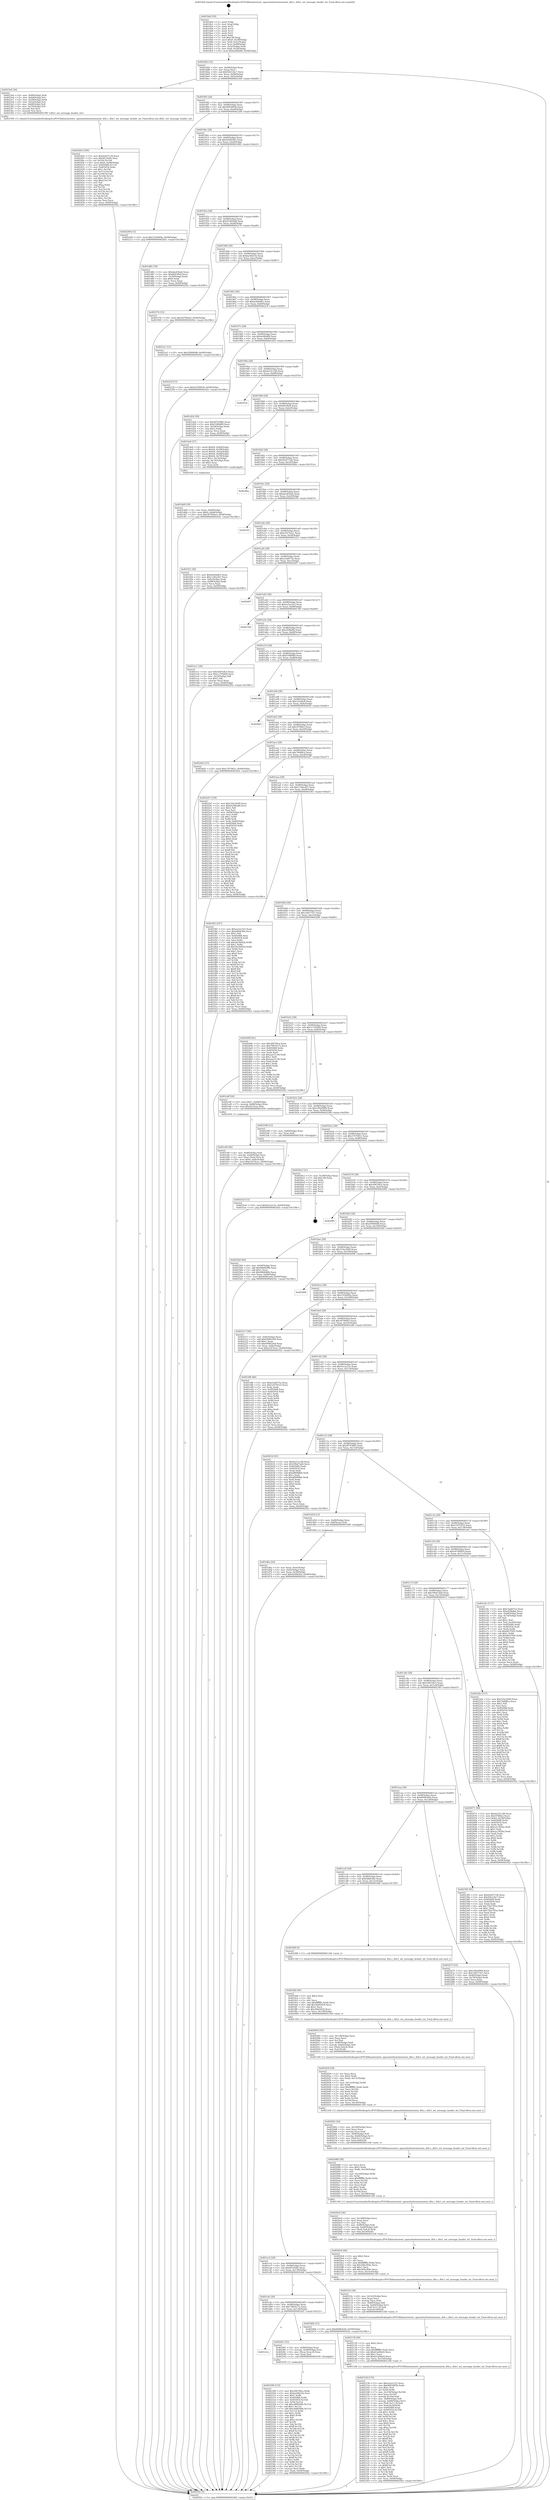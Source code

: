 digraph "0x4018a0" {
  label = "0x4018a0 (/mnt/c/Users/mathe/Desktop/tcc/POCII/binaries/extr_opensslsslstatemstatem_dtls.c_dtls1_set_message_header_int_Final-ollvm.out::main(0))"
  labelloc = "t"
  node[shape=record]

  Entry [label="",width=0.3,height=0.3,shape=circle,fillcolor=black,style=filled]
  "0x4018d2" [label="{
     0x4018d2 [32]\l
     | [instrs]\l
     &nbsp;&nbsp;0x4018d2 \<+6\>: mov -0x94(%rbp),%eax\l
     &nbsp;&nbsp;0x4018d8 \<+2\>: mov %eax,%ecx\l
     &nbsp;&nbsp;0x4018da \<+6\>: sub $0x92b12bc7,%ecx\l
     &nbsp;&nbsp;0x4018e0 \<+6\>: mov %eax,-0x98(%rbp)\l
     &nbsp;&nbsp;0x4018e6 \<+6\>: mov %ecx,-0x9c(%rbp)\l
     &nbsp;&nbsp;0x4018ec \<+6\>: je 00000000004023e0 \<main+0xb40\>\l
  }"]
  "0x4023e0" [label="{
     0x4023e0 [34]\l
     | [instrs]\l
     &nbsp;&nbsp;0x4023e0 \<+4\>: mov -0x80(%rbp),%rdi\l
     &nbsp;&nbsp;0x4023e4 \<+3\>: mov -0x4d(%rbp),%al\l
     &nbsp;&nbsp;0x4023e7 \<+4\>: mov -0x58(%rbp),%rdx\l
     &nbsp;&nbsp;0x4023eb \<+4\>: mov -0x5a(%rbp),%cx\l
     &nbsp;&nbsp;0x4023ef \<+4\>: mov -0x68(%rbp),%r8\l
     &nbsp;&nbsp;0x4023f3 \<+4\>: mov -0x70(%rbp),%r9\l
     &nbsp;&nbsp;0x4023f7 \<+3\>: movzbl %al,%esi\l
     &nbsp;&nbsp;0x4023fa \<+3\>: movzwl %cx,%ecx\l
     &nbsp;&nbsp;0x4023fd \<+5\>: call 0000000000401590 \<dtls1_set_message_header_int\>\l
     | [calls]\l
     &nbsp;&nbsp;0x401590 \{1\} (/mnt/c/Users/mathe/Desktop/tcc/POCII/binaries/extr_opensslsslstatemstatem_dtls.c_dtls1_set_message_header_int_Final-ollvm.out::dtls1_set_message_header_int)\l
  }"]
  "0x4018f2" [label="{
     0x4018f2 [28]\l
     | [instrs]\l
     &nbsp;&nbsp;0x4018f2 \<+5\>: jmp 00000000004018f7 \<main+0x57\>\l
     &nbsp;&nbsp;0x4018f7 \<+6\>: mov -0x98(%rbp),%eax\l
     &nbsp;&nbsp;0x4018fd \<+5\>: sub $0x9483483b,%eax\l
     &nbsp;&nbsp;0x401902 \<+6\>: mov %eax,-0xa0(%rbp)\l
     &nbsp;&nbsp;0x401908 \<+6\>: je 0000000000402208 \<main+0x968\>\l
  }"]
  Exit [label="",width=0.3,height=0.3,shape=circle,fillcolor=black,style=filled,peripheries=2]
  "0x402208" [label="{
     0x402208 [15]\l
     | [instrs]\l
     &nbsp;&nbsp;0x402208 \<+10\>: movl $0x3359449a,-0x94(%rbp)\l
     &nbsp;&nbsp;0x402212 \<+5\>: jmp 000000000040292c \<main+0x108c\>\l
  }"]
  "0x40190e" [label="{
     0x40190e [28]\l
     | [instrs]\l
     &nbsp;&nbsp;0x40190e \<+5\>: jmp 0000000000401913 \<main+0x73\>\l
     &nbsp;&nbsp;0x401913 \<+6\>: mov -0x98(%rbp),%eax\l
     &nbsp;&nbsp;0x401919 \<+5\>: sub $0x9c69d2b5,%eax\l
     &nbsp;&nbsp;0x40191e \<+6\>: mov %eax,-0xa4(%rbp)\l
     &nbsp;&nbsp;0x401924 \<+6\>: je 0000000000401d82 \<main+0x4e2\>\l
  }"]
  "0x4025e4" [label="{
     0x4025e4 [15]\l
     | [instrs]\l
     &nbsp;&nbsp;0x4025e4 \<+10\>: movl $0x45c2a12c,-0x94(%rbp)\l
     &nbsp;&nbsp;0x4025ee \<+5\>: jmp 000000000040292c \<main+0x108c\>\l
  }"]
  "0x401d82" [label="{
     0x401d82 [30]\l
     | [instrs]\l
     &nbsp;&nbsp;0x401d82 \<+5\>: mov $0xdea45ba4,%eax\l
     &nbsp;&nbsp;0x401d87 \<+5\>: mov $0xbfd1f0c8,%ecx\l
     &nbsp;&nbsp;0x401d8c \<+3\>: mov -0x30(%rbp),%edx\l
     &nbsp;&nbsp;0x401d8f \<+3\>: cmp $0x0,%edx\l
     &nbsp;&nbsp;0x401d92 \<+3\>: cmove %ecx,%eax\l
     &nbsp;&nbsp;0x401d95 \<+6\>: mov %eax,-0x94(%rbp)\l
     &nbsp;&nbsp;0x401d9b \<+5\>: jmp 000000000040292c \<main+0x108c\>\l
  }"]
  "0x40192a" [label="{
     0x40192a [28]\l
     | [instrs]\l
     &nbsp;&nbsp;0x40192a \<+5\>: jmp 000000000040192f \<main+0x8f\>\l
     &nbsp;&nbsp;0x40192f \<+6\>: mov -0x98(%rbp),%eax\l
     &nbsp;&nbsp;0x401935 \<+5\>: sub $0xb5260ad8,%eax\l
     &nbsp;&nbsp;0x40193a \<+6\>: mov %eax,-0xa8(%rbp)\l
     &nbsp;&nbsp;0x401940 \<+6\>: je 0000000000402376 \<main+0xad6\>\l
  }"]
  "0x402508" [label="{
     0x402508 [153]\l
     | [instrs]\l
     &nbsp;&nbsp;0x402508 \<+5\>: mov $0x28476fca,%edx\l
     &nbsp;&nbsp;0x40250d \<+5\>: mov $0xba56b33e,%esi\l
     &nbsp;&nbsp;0x402512 \<+3\>: mov $0x1,%r8b\l
     &nbsp;&nbsp;0x402515 \<+8\>: mov 0x405068,%r9d\l
     &nbsp;&nbsp;0x40251d \<+8\>: mov 0x405054,%r10d\l
     &nbsp;&nbsp;0x402525 \<+3\>: mov %r9d,%r11d\l
     &nbsp;&nbsp;0x402528 \<+7\>: sub $0xc4885896,%r11d\l
     &nbsp;&nbsp;0x40252f \<+4\>: sub $0x1,%r11d\l
     &nbsp;&nbsp;0x402533 \<+7\>: add $0xc4885896,%r11d\l
     &nbsp;&nbsp;0x40253a \<+4\>: imul %r11d,%r9d\l
     &nbsp;&nbsp;0x40253e \<+4\>: and $0x1,%r9d\l
     &nbsp;&nbsp;0x402542 \<+4\>: cmp $0x0,%r9d\l
     &nbsp;&nbsp;0x402546 \<+3\>: sete %bl\l
     &nbsp;&nbsp;0x402549 \<+4\>: cmp $0xa,%r10d\l
     &nbsp;&nbsp;0x40254d \<+4\>: setl %r14b\l
     &nbsp;&nbsp;0x402551 \<+3\>: mov %bl,%r15b\l
     &nbsp;&nbsp;0x402554 \<+4\>: xor $0xff,%r15b\l
     &nbsp;&nbsp;0x402558 \<+3\>: mov %r14b,%r12b\l
     &nbsp;&nbsp;0x40255b \<+4\>: xor $0xff,%r12b\l
     &nbsp;&nbsp;0x40255f \<+4\>: xor $0x1,%r8b\l
     &nbsp;&nbsp;0x402563 \<+3\>: mov %r15b,%r13b\l
     &nbsp;&nbsp;0x402566 \<+4\>: and $0xff,%r13b\l
     &nbsp;&nbsp;0x40256a \<+3\>: and %r8b,%bl\l
     &nbsp;&nbsp;0x40256d \<+3\>: mov %r12b,%al\l
     &nbsp;&nbsp;0x402570 \<+2\>: and $0xff,%al\l
     &nbsp;&nbsp;0x402572 \<+3\>: and %r8b,%r14b\l
     &nbsp;&nbsp;0x402575 \<+3\>: or %bl,%r13b\l
     &nbsp;&nbsp;0x402578 \<+3\>: or %r14b,%al\l
     &nbsp;&nbsp;0x40257b \<+3\>: xor %al,%r13b\l
     &nbsp;&nbsp;0x40257e \<+3\>: or %r12b,%r15b\l
     &nbsp;&nbsp;0x402581 \<+4\>: xor $0xff,%r15b\l
     &nbsp;&nbsp;0x402585 \<+4\>: or $0x1,%r8b\l
     &nbsp;&nbsp;0x402589 \<+3\>: and %r8b,%r15b\l
     &nbsp;&nbsp;0x40258c \<+3\>: or %r15b,%r13b\l
     &nbsp;&nbsp;0x40258f \<+4\>: test $0x1,%r13b\l
     &nbsp;&nbsp;0x402593 \<+3\>: cmovne %esi,%edx\l
     &nbsp;&nbsp;0x402596 \<+6\>: mov %edx,-0x94(%rbp)\l
     &nbsp;&nbsp;0x40259c \<+5\>: jmp 000000000040292c \<main+0x108c\>\l
  }"]
  "0x402376" [label="{
     0x402376 [15]\l
     | [instrs]\l
     &nbsp;&nbsp;0x402376 \<+10\>: movl $0x367944e5,-0x94(%rbp)\l
     &nbsp;&nbsp;0x402380 \<+5\>: jmp 000000000040292c \<main+0x108c\>\l
  }"]
  "0x401946" [label="{
     0x401946 [28]\l
     | [instrs]\l
     &nbsp;&nbsp;0x401946 \<+5\>: jmp 000000000040194b \<main+0xab\>\l
     &nbsp;&nbsp;0x40194b \<+6\>: mov -0x98(%rbp),%eax\l
     &nbsp;&nbsp;0x401951 \<+5\>: sub $0xba56b33e,%eax\l
     &nbsp;&nbsp;0x401956 \<+6\>: mov %eax,-0xac(%rbp)\l
     &nbsp;&nbsp;0x40195c \<+6\>: je 00000000004025a1 \<main+0xd01\>\l
  }"]
  "0x401d1a" [label="{
     0x401d1a\l
  }", style=dashed]
  "0x4025a1" [label="{
     0x4025a1 [15]\l
     | [instrs]\l
     &nbsp;&nbsp;0x4025a1 \<+10\>: movl $0x2f9000d8,-0x94(%rbp)\l
     &nbsp;&nbsp;0x4025ab \<+5\>: jmp 000000000040292c \<main+0x108c\>\l
  }"]
  "0x401962" [label="{
     0x401962 [28]\l
     | [instrs]\l
     &nbsp;&nbsp;0x401962 \<+5\>: jmp 0000000000401967 \<main+0xc7\>\l
     &nbsp;&nbsp;0x401967 \<+6\>: mov -0x98(%rbp),%eax\l
     &nbsp;&nbsp;0x40196d \<+5\>: sub $0xbc664d61,%eax\l
     &nbsp;&nbsp;0x401972 \<+6\>: mov %eax,-0xb0(%rbp)\l
     &nbsp;&nbsp;0x401978 \<+6\>: je 000000000040223f \<main+0x99f\>\l
  }"]
  "0x4024f1" [label="{
     0x4024f1 [23]\l
     | [instrs]\l
     &nbsp;&nbsp;0x4024f1 \<+4\>: mov -0x80(%rbp),%rax\l
     &nbsp;&nbsp;0x4024f5 \<+7\>: movslq -0x90(%rbp),%rcx\l
     &nbsp;&nbsp;0x4024fc \<+4\>: mov (%rax,%rcx,8),%rax\l
     &nbsp;&nbsp;0x402500 \<+3\>: mov %rax,%rdi\l
     &nbsp;&nbsp;0x402503 \<+5\>: call 0000000000401030 \<free@plt\>\l
     | [calls]\l
     &nbsp;&nbsp;0x401030 \{1\} (unknown)\l
  }"]
  "0x40223f" [label="{
     0x40223f [15]\l
     | [instrs]\l
     &nbsp;&nbsp;0x40223f \<+10\>: movl $0x54780659,-0x94(%rbp)\l
     &nbsp;&nbsp;0x402249 \<+5\>: jmp 000000000040292c \<main+0x108c\>\l
  }"]
  "0x40197e" [label="{
     0x40197e [28]\l
     | [instrs]\l
     &nbsp;&nbsp;0x40197e \<+5\>: jmp 0000000000401983 \<main+0xe3\>\l
     &nbsp;&nbsp;0x401983 \<+6\>: mov -0x98(%rbp),%eax\l
     &nbsp;&nbsp;0x401989 \<+5\>: sub $0xbc6f6d84,%eax\l
     &nbsp;&nbsp;0x40198e \<+6\>: mov %eax,-0xb4(%rbp)\l
     &nbsp;&nbsp;0x401994 \<+6\>: je 0000000000401d24 \<main+0x484\>\l
  }"]
  "0x401cfe" [label="{
     0x401cfe [28]\l
     | [instrs]\l
     &nbsp;&nbsp;0x401cfe \<+5\>: jmp 0000000000401d03 \<main+0x463\>\l
     &nbsp;&nbsp;0x401d03 \<+6\>: mov -0x98(%rbp),%eax\l
     &nbsp;&nbsp;0x401d09 \<+5\>: sub $0x7983417a,%eax\l
     &nbsp;&nbsp;0x401d0e \<+6\>: mov %eax,-0x134(%rbp)\l
     &nbsp;&nbsp;0x401d14 \<+6\>: je 00000000004024f1 \<main+0xc51\>\l
  }"]
  "0x401d24" [label="{
     0x401d24 [30]\l
     | [instrs]\l
     &nbsp;&nbsp;0x401d24 \<+5\>: mov $0x4f703885,%eax\l
     &nbsp;&nbsp;0x401d29 \<+5\>: mov $0xf1908df9,%ecx\l
     &nbsp;&nbsp;0x401d2e \<+3\>: mov -0x34(%rbp),%edx\l
     &nbsp;&nbsp;0x401d31 \<+3\>: cmp $0x2,%edx\l
     &nbsp;&nbsp;0x401d34 \<+3\>: cmovne %ecx,%eax\l
     &nbsp;&nbsp;0x401d37 \<+6\>: mov %eax,-0x94(%rbp)\l
     &nbsp;&nbsp;0x401d3d \<+5\>: jmp 000000000040292c \<main+0x108c\>\l
  }"]
  "0x40199a" [label="{
     0x40199a [28]\l
     | [instrs]\l
     &nbsp;&nbsp;0x40199a \<+5\>: jmp 000000000040199f \<main+0xff\>\l
     &nbsp;&nbsp;0x40199f \<+6\>: mov -0x98(%rbp),%eax\l
     &nbsp;&nbsp;0x4019a5 \<+5\>: sub $0xbe23c148,%eax\l
     &nbsp;&nbsp;0x4019aa \<+6\>: mov %eax,-0xb8(%rbp)\l
     &nbsp;&nbsp;0x4019b0 \<+6\>: je 000000000040291b \<main+0x107b\>\l
  }"]
  "0x40292c" [label="{
     0x40292c [5]\l
     | [instrs]\l
     &nbsp;&nbsp;0x40292c \<+5\>: jmp 00000000004018d2 \<main+0x32\>\l
  }"]
  "0x4018a0" [label="{
     0x4018a0 [50]\l
     | [instrs]\l
     &nbsp;&nbsp;0x4018a0 \<+1\>: push %rbp\l
     &nbsp;&nbsp;0x4018a1 \<+3\>: mov %rsp,%rbp\l
     &nbsp;&nbsp;0x4018a4 \<+2\>: push %r15\l
     &nbsp;&nbsp;0x4018a6 \<+2\>: push %r14\l
     &nbsp;&nbsp;0x4018a8 \<+2\>: push %r13\l
     &nbsp;&nbsp;0x4018aa \<+2\>: push %r12\l
     &nbsp;&nbsp;0x4018ac \<+1\>: push %rbx\l
     &nbsp;&nbsp;0x4018ad \<+7\>: sub $0x148,%rsp\l
     &nbsp;&nbsp;0x4018b4 \<+7\>: movl $0x0,-0x38(%rbp)\l
     &nbsp;&nbsp;0x4018bb \<+3\>: mov %edi,-0x3c(%rbp)\l
     &nbsp;&nbsp;0x4018be \<+4\>: mov %rsi,-0x48(%rbp)\l
     &nbsp;&nbsp;0x4018c2 \<+3\>: mov -0x3c(%rbp),%edi\l
     &nbsp;&nbsp;0x4018c5 \<+3\>: mov %edi,-0x34(%rbp)\l
     &nbsp;&nbsp;0x4018c8 \<+10\>: movl $0xbc6f6d84,-0x94(%rbp)\l
  }"]
  "0x402466" [label="{
     0x402466 [15]\l
     | [instrs]\l
     &nbsp;&nbsp;0x402466 \<+10\>: movl $0x66983e64,-0x94(%rbp)\l
     &nbsp;&nbsp;0x402470 \<+5\>: jmp 000000000040292c \<main+0x108c\>\l
  }"]
  "0x40291b" [label="{
     0x40291b\l
  }", style=dashed]
  "0x4019b6" [label="{
     0x4019b6 [28]\l
     | [instrs]\l
     &nbsp;&nbsp;0x4019b6 \<+5\>: jmp 00000000004019bb \<main+0x11b\>\l
     &nbsp;&nbsp;0x4019bb \<+6\>: mov -0x98(%rbp),%eax\l
     &nbsp;&nbsp;0x4019c1 \<+5\>: sub $0xbfd1f0c8,%eax\l
     &nbsp;&nbsp;0x4019c6 \<+6\>: mov %eax,-0xbc(%rbp)\l
     &nbsp;&nbsp;0x4019cc \<+6\>: je 0000000000401da0 \<main+0x500\>\l
  }"]
  "0x402402" [label="{
     0x402402 [100]\l
     | [instrs]\l
     &nbsp;&nbsp;0x402402 \<+5\>: mov $0xd3e07128,%ecx\l
     &nbsp;&nbsp;0x402407 \<+5\>: mov $0x6f1264fe,%esi\l
     &nbsp;&nbsp;0x40240c \<+3\>: xor %r10d,%r10d\l
     &nbsp;&nbsp;0x40240f \<+10\>: movl $0x0,-0x90(%rbp)\l
     &nbsp;&nbsp;0x402419 \<+8\>: mov 0x405068,%r11d\l
     &nbsp;&nbsp;0x402421 \<+7\>: mov 0x405054,%ebx\l
     &nbsp;&nbsp;0x402428 \<+4\>: sub $0x1,%r10d\l
     &nbsp;&nbsp;0x40242c \<+3\>: mov %r11d,%r14d\l
     &nbsp;&nbsp;0x40242f \<+3\>: add %r10d,%r14d\l
     &nbsp;&nbsp;0x402432 \<+4\>: imul %r14d,%r11d\l
     &nbsp;&nbsp;0x402436 \<+4\>: and $0x1,%r11d\l
     &nbsp;&nbsp;0x40243a \<+4\>: cmp $0x0,%r11d\l
     &nbsp;&nbsp;0x40243e \<+3\>: sete %al\l
     &nbsp;&nbsp;0x402441 \<+3\>: cmp $0xa,%ebx\l
     &nbsp;&nbsp;0x402444 \<+4\>: setl %r15b\l
     &nbsp;&nbsp;0x402448 \<+3\>: mov %al,%r12b\l
     &nbsp;&nbsp;0x40244b \<+3\>: and %r15b,%r12b\l
     &nbsp;&nbsp;0x40244e \<+3\>: xor %r15b,%al\l
     &nbsp;&nbsp;0x402451 \<+3\>: or %al,%r12b\l
     &nbsp;&nbsp;0x402454 \<+4\>: test $0x1,%r12b\l
     &nbsp;&nbsp;0x402458 \<+3\>: cmovne %esi,%ecx\l
     &nbsp;&nbsp;0x40245b \<+6\>: mov %ecx,-0x94(%rbp)\l
     &nbsp;&nbsp;0x402461 \<+5\>: jmp 000000000040292c \<main+0x108c\>\l
  }"]
  "0x401da0" [label="{
     0x401da0 [57]\l
     | [instrs]\l
     &nbsp;&nbsp;0x401da0 \<+4\>: movb $0x64,-0x4d(%rbp)\l
     &nbsp;&nbsp;0x401da4 \<+8\>: movq $0x64,-0x58(%rbp)\l
     &nbsp;&nbsp;0x401dac \<+6\>: movw $0x64,-0x5a(%rbp)\l
     &nbsp;&nbsp;0x401db2 \<+8\>: movq $0x64,-0x68(%rbp)\l
     &nbsp;&nbsp;0x401dba \<+8\>: movq $0x64,-0x70(%rbp)\l
     &nbsp;&nbsp;0x401dc2 \<+7\>: movl $0x1,-0x74(%rbp)\l
     &nbsp;&nbsp;0x401dc9 \<+4\>: movslq -0x74(%rbp),%rax\l
     &nbsp;&nbsp;0x401dcd \<+4\>: shl $0x3,%rax\l
     &nbsp;&nbsp;0x401dd1 \<+3\>: mov %rax,%rdi\l
     &nbsp;&nbsp;0x401dd4 \<+5\>: call 0000000000401050 \<malloc@plt\>\l
     | [calls]\l
     &nbsp;&nbsp;0x401050 \{1\} (unknown)\l
  }"]
  "0x4019d2" [label="{
     0x4019d2 [28]\l
     | [instrs]\l
     &nbsp;&nbsp;0x4019d2 \<+5\>: jmp 00000000004019d7 \<main+0x137\>\l
     &nbsp;&nbsp;0x4019d7 \<+6\>: mov -0x98(%rbp),%eax\l
     &nbsp;&nbsp;0x4019dd \<+5\>: sub $0xd3e07128,%eax\l
     &nbsp;&nbsp;0x4019e2 \<+6\>: mov %eax,-0xc0(%rbp)\l
     &nbsp;&nbsp;0x4019e8 \<+6\>: je 00000000004028ba \<main+0x101a\>\l
  }"]
  "0x402158" [label="{
     0x402158 [176]\l
     | [instrs]\l
     &nbsp;&nbsp;0x402158 \<+5\>: mov $0xea5ac222,%ecx\l
     &nbsp;&nbsp;0x40215d \<+5\>: mov $0x9483483b,%edx\l
     &nbsp;&nbsp;0x402162 \<+3\>: mov $0x1,%sil\l
     &nbsp;&nbsp;0x402165 \<+3\>: xor %r9d,%r9d\l
     &nbsp;&nbsp;0x402168 \<+7\>: mov -0x150(%rbp),%r10d\l
     &nbsp;&nbsp;0x40216f \<+4\>: imul %eax,%r10d\l
     &nbsp;&nbsp;0x402173 \<+3\>: movslq %r10d,%rdi\l
     &nbsp;&nbsp;0x402176 \<+4\>: mov -0x80(%rbp),%r8\l
     &nbsp;&nbsp;0x40217a \<+7\>: movslq -0x84(%rbp),%r11\l
     &nbsp;&nbsp;0x402181 \<+4\>: mov (%r8,%r11,8),%r8\l
     &nbsp;&nbsp;0x402185 \<+4\>: mov %rdi,0x20(%r8)\l
     &nbsp;&nbsp;0x402189 \<+7\>: mov 0x405068,%eax\l
     &nbsp;&nbsp;0x402190 \<+8\>: mov 0x405054,%r10d\l
     &nbsp;&nbsp;0x402198 \<+4\>: sub $0x1,%r9d\l
     &nbsp;&nbsp;0x40219c \<+3\>: mov %eax,%r14d\l
     &nbsp;&nbsp;0x40219f \<+3\>: add %r9d,%r14d\l
     &nbsp;&nbsp;0x4021a2 \<+4\>: imul %r14d,%eax\l
     &nbsp;&nbsp;0x4021a6 \<+3\>: and $0x1,%eax\l
     &nbsp;&nbsp;0x4021a9 \<+3\>: cmp $0x0,%eax\l
     &nbsp;&nbsp;0x4021ac \<+4\>: sete %r15b\l
     &nbsp;&nbsp;0x4021b0 \<+4\>: cmp $0xa,%r10d\l
     &nbsp;&nbsp;0x4021b4 \<+4\>: setl %r12b\l
     &nbsp;&nbsp;0x4021b8 \<+3\>: mov %r15b,%r13b\l
     &nbsp;&nbsp;0x4021bb \<+4\>: xor $0xff,%r13b\l
     &nbsp;&nbsp;0x4021bf \<+3\>: mov %r12b,%al\l
     &nbsp;&nbsp;0x4021c2 \<+2\>: xor $0xff,%al\l
     &nbsp;&nbsp;0x4021c4 \<+4\>: xor $0x1,%sil\l
     &nbsp;&nbsp;0x4021c8 \<+3\>: mov %r13b,%dil\l
     &nbsp;&nbsp;0x4021cb \<+4\>: and $0xff,%dil\l
     &nbsp;&nbsp;0x4021cf \<+3\>: and %sil,%r15b\l
     &nbsp;&nbsp;0x4021d2 \<+3\>: mov %al,%r8b\l
     &nbsp;&nbsp;0x4021d5 \<+4\>: and $0xff,%r8b\l
     &nbsp;&nbsp;0x4021d9 \<+3\>: and %sil,%r12b\l
     &nbsp;&nbsp;0x4021dc \<+3\>: or %r15b,%dil\l
     &nbsp;&nbsp;0x4021df \<+3\>: or %r12b,%r8b\l
     &nbsp;&nbsp;0x4021e2 \<+3\>: xor %r8b,%dil\l
     &nbsp;&nbsp;0x4021e5 \<+3\>: or %al,%r13b\l
     &nbsp;&nbsp;0x4021e8 \<+4\>: xor $0xff,%r13b\l
     &nbsp;&nbsp;0x4021ec \<+4\>: or $0x1,%sil\l
     &nbsp;&nbsp;0x4021f0 \<+3\>: and %sil,%r13b\l
     &nbsp;&nbsp;0x4021f3 \<+3\>: or %r13b,%dil\l
     &nbsp;&nbsp;0x4021f6 \<+4\>: test $0x1,%dil\l
     &nbsp;&nbsp;0x4021fa \<+3\>: cmovne %edx,%ecx\l
     &nbsp;&nbsp;0x4021fd \<+6\>: mov %ecx,-0x94(%rbp)\l
     &nbsp;&nbsp;0x402203 \<+5\>: jmp 000000000040292c \<main+0x108c\>\l
  }"]
  "0x4028ba" [label="{
     0x4028ba\l
  }", style=dashed]
  "0x4019ee" [label="{
     0x4019ee [28]\l
     | [instrs]\l
     &nbsp;&nbsp;0x4019ee \<+5\>: jmp 00000000004019f3 \<main+0x153\>\l
     &nbsp;&nbsp;0x4019f3 \<+6\>: mov -0x98(%rbp),%eax\l
     &nbsp;&nbsp;0x4019f9 \<+5\>: sub $0xdea45ba4,%eax\l
     &nbsp;&nbsp;0x4019fe \<+6\>: mov %eax,-0xc4(%rbp)\l
     &nbsp;&nbsp;0x401a04 \<+6\>: je 00000000004025f3 \<main+0xd53\>\l
  }"]
  "0x402130" [label="{
     0x402130 [40]\l
     | [instrs]\l
     &nbsp;&nbsp;0x402130 \<+5\>: mov $0x2,%ecx\l
     &nbsp;&nbsp;0x402135 \<+1\>: cltd\l
     &nbsp;&nbsp;0x402136 \<+2\>: idiv %ecx\l
     &nbsp;&nbsp;0x402138 \<+6\>: imul $0xfffffffe,%edx,%ecx\l
     &nbsp;&nbsp;0x40213e \<+6\>: sub $0xb1a04be9,%ecx\l
     &nbsp;&nbsp;0x402144 \<+3\>: add $0x1,%ecx\l
     &nbsp;&nbsp;0x402147 \<+6\>: add $0xb1a04be9,%ecx\l
     &nbsp;&nbsp;0x40214d \<+6\>: mov %ecx,-0x150(%rbp)\l
     &nbsp;&nbsp;0x402153 \<+5\>: call 0000000000401160 \<next_i\>\l
     | [calls]\l
     &nbsp;&nbsp;0x401160 \{1\} (/mnt/c/Users/mathe/Desktop/tcc/POCII/binaries/extr_opensslsslstatemstatem_dtls.c_dtls1_set_message_header_int_Final-ollvm.out::next_i)\l
  }"]
  "0x4025f3" [label="{
     0x4025f3\l
  }", style=dashed]
  "0x401a0a" [label="{
     0x401a0a [28]\l
     | [instrs]\l
     &nbsp;&nbsp;0x401a0a \<+5\>: jmp 0000000000401a0f \<main+0x16f\>\l
     &nbsp;&nbsp;0x401a0f \<+6\>: mov -0x98(%rbp),%eax\l
     &nbsp;&nbsp;0x401a15 \<+5\>: sub $0xe5474ca1,%eax\l
     &nbsp;&nbsp;0x401a1a \<+6\>: mov %eax,-0xc8(%rbp)\l
     &nbsp;&nbsp;0x401a20 \<+6\>: je 0000000000401f21 \<main+0x681\>\l
  }"]
  "0x40210c" [label="{
     0x40210c [36]\l
     | [instrs]\l
     &nbsp;&nbsp;0x40210c \<+6\>: mov -0x14c(%rbp),%ecx\l
     &nbsp;&nbsp;0x402112 \<+3\>: imul %eax,%ecx\l
     &nbsp;&nbsp;0x402115 \<+3\>: movslq %ecx,%rdi\l
     &nbsp;&nbsp;0x402118 \<+4\>: mov -0x80(%rbp),%r8\l
     &nbsp;&nbsp;0x40211c \<+7\>: movslq -0x84(%rbp),%r11\l
     &nbsp;&nbsp;0x402123 \<+4\>: mov (%r8,%r11,8),%r8\l
     &nbsp;&nbsp;0x402127 \<+4\>: mov %rdi,0x18(%r8)\l
     &nbsp;&nbsp;0x40212b \<+5\>: call 0000000000401160 \<next_i\>\l
     | [calls]\l
     &nbsp;&nbsp;0x401160 \{1\} (/mnt/c/Users/mathe/Desktop/tcc/POCII/binaries/extr_opensslsslstatemstatem_dtls.c_dtls1_set_message_header_int_Final-ollvm.out::next_i)\l
  }"]
  "0x401f21" [label="{
     0x401f21 [36]\l
     | [instrs]\l
     &nbsp;&nbsp;0x401f21 \<+5\>: mov $0xbc664d61,%eax\l
     &nbsp;&nbsp;0x401f26 \<+5\>: mov $0x1146a267,%ecx\l
     &nbsp;&nbsp;0x401f2b \<+6\>: mov -0x8c(%rbp),%edx\l
     &nbsp;&nbsp;0x401f31 \<+6\>: cmp -0x88(%rbp),%edx\l
     &nbsp;&nbsp;0x401f37 \<+3\>: cmovl %ecx,%eax\l
     &nbsp;&nbsp;0x401f3a \<+6\>: mov %eax,-0x94(%rbp)\l
     &nbsp;&nbsp;0x401f40 \<+5\>: jmp 000000000040292c \<main+0x108c\>\l
  }"]
  "0x401a26" [label="{
     0x401a26 [28]\l
     | [instrs]\l
     &nbsp;&nbsp;0x401a26 \<+5\>: jmp 0000000000401a2b \<main+0x18b\>\l
     &nbsp;&nbsp;0x401a2b \<+6\>: mov -0x98(%rbp),%eax\l
     &nbsp;&nbsp;0x401a31 \<+5\>: sub $0xe5a6675a,%eax\l
     &nbsp;&nbsp;0x401a36 \<+6\>: mov %eax,-0xcc(%rbp)\l
     &nbsp;&nbsp;0x401a3c \<+6\>: je 00000000004026f7 \<main+0xe57\>\l
  }"]
  "0x4020e4" [label="{
     0x4020e4 [40]\l
     | [instrs]\l
     &nbsp;&nbsp;0x4020e4 \<+5\>: mov $0x2,%ecx\l
     &nbsp;&nbsp;0x4020e9 \<+1\>: cltd\l
     &nbsp;&nbsp;0x4020ea \<+2\>: idiv %ecx\l
     &nbsp;&nbsp;0x4020ec \<+6\>: imul $0xfffffffe,%edx,%ecx\l
     &nbsp;&nbsp;0x4020f2 \<+6\>: sub $0x304a364e,%ecx\l
     &nbsp;&nbsp;0x4020f8 \<+3\>: add $0x1,%ecx\l
     &nbsp;&nbsp;0x4020fb \<+6\>: add $0x304a364e,%ecx\l
     &nbsp;&nbsp;0x402101 \<+6\>: mov %ecx,-0x14c(%rbp)\l
     &nbsp;&nbsp;0x402107 \<+5\>: call 0000000000401160 \<next_i\>\l
     | [calls]\l
     &nbsp;&nbsp;0x401160 \{1\} (/mnt/c/Users/mathe/Desktop/tcc/POCII/binaries/extr_opensslsslstatemstatem_dtls.c_dtls1_set_message_header_int_Final-ollvm.out::next_i)\l
  }"]
  "0x4026f7" [label="{
     0x4026f7\l
  }", style=dashed]
  "0x401a42" [label="{
     0x401a42 [28]\l
     | [instrs]\l
     &nbsp;&nbsp;0x401a42 \<+5\>: jmp 0000000000401a47 \<main+0x1a7\>\l
     &nbsp;&nbsp;0x401a47 \<+6\>: mov -0x98(%rbp),%eax\l
     &nbsp;&nbsp;0x401a4d \<+5\>: sub $0xea5ac222,%eax\l
     &nbsp;&nbsp;0x401a52 \<+6\>: mov %eax,-0xd0(%rbp)\l
     &nbsp;&nbsp;0x401a58 \<+6\>: je 0000000000402706 \<main+0xe66\>\l
  }"]
  "0x4020c0" [label="{
     0x4020c0 [36]\l
     | [instrs]\l
     &nbsp;&nbsp;0x4020c0 \<+6\>: mov -0x148(%rbp),%ecx\l
     &nbsp;&nbsp;0x4020c6 \<+3\>: imul %eax,%ecx\l
     &nbsp;&nbsp;0x4020c9 \<+3\>: mov %cx,%bx\l
     &nbsp;&nbsp;0x4020cc \<+4\>: mov -0x80(%rbp),%rdi\l
     &nbsp;&nbsp;0x4020d0 \<+7\>: movslq -0x84(%rbp),%r8\l
     &nbsp;&nbsp;0x4020d7 \<+4\>: mov (%rdi,%r8,8),%rdi\l
     &nbsp;&nbsp;0x4020db \<+4\>: mov %bx,0x10(%rdi)\l
     &nbsp;&nbsp;0x4020df \<+5\>: call 0000000000401160 \<next_i\>\l
     | [calls]\l
     &nbsp;&nbsp;0x401160 \{1\} (/mnt/c/Users/mathe/Desktop/tcc/POCII/binaries/extr_opensslsslstatemstatem_dtls.c_dtls1_set_message_header_int_Final-ollvm.out::next_i)\l
  }"]
  "0x402706" [label="{
     0x402706\l
  }", style=dashed]
  "0x401a5e" [label="{
     0x401a5e [28]\l
     | [instrs]\l
     &nbsp;&nbsp;0x401a5e \<+5\>: jmp 0000000000401a63 \<main+0x1c3\>\l
     &nbsp;&nbsp;0x401a63 \<+6\>: mov -0x98(%rbp),%eax\l
     &nbsp;&nbsp;0x401a69 \<+5\>: sub $0xef2fbd8a,%eax\l
     &nbsp;&nbsp;0x401a6e \<+6\>: mov %eax,-0xd4(%rbp)\l
     &nbsp;&nbsp;0x401a74 \<+6\>: je 0000000000401ec1 \<main+0x621\>\l
  }"]
  "0x402086" [label="{
     0x402086 [58]\l
     | [instrs]\l
     &nbsp;&nbsp;0x402086 \<+2\>: xor %ecx,%ecx\l
     &nbsp;&nbsp;0x402088 \<+5\>: mov $0x2,%edx\l
     &nbsp;&nbsp;0x40208d \<+6\>: mov %edx,-0x144(%rbp)\l
     &nbsp;&nbsp;0x402093 \<+1\>: cltd\l
     &nbsp;&nbsp;0x402094 \<+7\>: mov -0x144(%rbp),%r9d\l
     &nbsp;&nbsp;0x40209b \<+3\>: idiv %r9d\l
     &nbsp;&nbsp;0x40209e \<+6\>: imul $0xfffffffe,%edx,%edx\l
     &nbsp;&nbsp;0x4020a4 \<+3\>: mov %ecx,%r10d\l
     &nbsp;&nbsp;0x4020a7 \<+3\>: sub %edx,%r10d\l
     &nbsp;&nbsp;0x4020aa \<+2\>: mov %ecx,%edx\l
     &nbsp;&nbsp;0x4020ac \<+3\>: sub $0x1,%edx\l
     &nbsp;&nbsp;0x4020af \<+3\>: add %edx,%r10d\l
     &nbsp;&nbsp;0x4020b2 \<+3\>: sub %r10d,%ecx\l
     &nbsp;&nbsp;0x4020b5 \<+6\>: mov %ecx,-0x148(%rbp)\l
     &nbsp;&nbsp;0x4020bb \<+5\>: call 0000000000401160 \<next_i\>\l
     | [calls]\l
     &nbsp;&nbsp;0x401160 \{1\} (/mnt/c/Users/mathe/Desktop/tcc/POCII/binaries/extr_opensslsslstatemstatem_dtls.c_dtls1_set_message_header_int_Final-ollvm.out::next_i)\l
  }"]
  "0x401ec1" [label="{
     0x401ec1 [30]\l
     | [instrs]\l
     &nbsp;&nbsp;0x401ec1 \<+5\>: mov $0x59d7e8c3,%eax\l
     &nbsp;&nbsp;0x401ec6 \<+5\>: mov $0x1c795600,%ecx\l
     &nbsp;&nbsp;0x401ecb \<+3\>: mov -0x29(%rbp),%dl\l
     &nbsp;&nbsp;0x401ece \<+3\>: test $0x1,%dl\l
     &nbsp;&nbsp;0x401ed1 \<+3\>: cmovne %ecx,%eax\l
     &nbsp;&nbsp;0x401ed4 \<+6\>: mov %eax,-0x94(%rbp)\l
     &nbsp;&nbsp;0x401eda \<+5\>: jmp 000000000040292c \<main+0x108c\>\l
  }"]
  "0x401a7a" [label="{
     0x401a7a [28]\l
     | [instrs]\l
     &nbsp;&nbsp;0x401a7a \<+5\>: jmp 0000000000401a7f \<main+0x1df\>\l
     &nbsp;&nbsp;0x401a7f \<+6\>: mov -0x98(%rbp),%eax\l
     &nbsp;&nbsp;0x401a85 \<+5\>: sub $0xf1908df9,%eax\l
     &nbsp;&nbsp;0x401a8a \<+6\>: mov %eax,-0xd8(%rbp)\l
     &nbsp;&nbsp;0x401a90 \<+6\>: je 0000000000401d42 \<main+0x4a2\>\l
  }"]
  "0x402062" [label="{
     0x402062 [36]\l
     | [instrs]\l
     &nbsp;&nbsp;0x402062 \<+6\>: mov -0x140(%rbp),%ecx\l
     &nbsp;&nbsp;0x402068 \<+3\>: imul %eax,%ecx\l
     &nbsp;&nbsp;0x40206b \<+3\>: movslq %ecx,%rdi\l
     &nbsp;&nbsp;0x40206e \<+4\>: mov -0x80(%rbp),%r8\l
     &nbsp;&nbsp;0x402072 \<+7\>: movslq -0x84(%rbp),%r11\l
     &nbsp;&nbsp;0x402079 \<+4\>: mov (%r8,%r11,8),%r8\l
     &nbsp;&nbsp;0x40207d \<+4\>: mov %rdi,0x8(%r8)\l
     &nbsp;&nbsp;0x402081 \<+5\>: call 0000000000401160 \<next_i\>\l
     | [calls]\l
     &nbsp;&nbsp;0x401160 \{1\} (/mnt/c/Users/mathe/Desktop/tcc/POCII/binaries/extr_opensslsslstatemstatem_dtls.c_dtls1_set_message_header_int_Final-ollvm.out::next_i)\l
  }"]
  "0x401d42" [label="{
     0x401d42\l
  }", style=dashed]
  "0x401a96" [label="{
     0x401a96 [28]\l
     | [instrs]\l
     &nbsp;&nbsp;0x401a96 \<+5\>: jmp 0000000000401a9b \<main+0x1fb\>\l
     &nbsp;&nbsp;0x401a9b \<+6\>: mov -0x98(%rbp),%eax\l
     &nbsp;&nbsp;0x401aa1 \<+5\>: sub $0x1b16dc8,%eax\l
     &nbsp;&nbsp;0x401aa6 \<+6\>: mov %eax,-0xdc(%rbp)\l
     &nbsp;&nbsp;0x401aac \<+6\>: je 0000000000402602 \<main+0xd62\>\l
  }"]
  "0x402028" [label="{
     0x402028 [58]\l
     | [instrs]\l
     &nbsp;&nbsp;0x402028 \<+2\>: xor %ecx,%ecx\l
     &nbsp;&nbsp;0x40202a \<+5\>: mov $0x2,%edx\l
     &nbsp;&nbsp;0x40202f \<+6\>: mov %edx,-0x13c(%rbp)\l
     &nbsp;&nbsp;0x402035 \<+1\>: cltd\l
     &nbsp;&nbsp;0x402036 \<+7\>: mov -0x13c(%rbp),%r9d\l
     &nbsp;&nbsp;0x40203d \<+3\>: idiv %r9d\l
     &nbsp;&nbsp;0x402040 \<+6\>: imul $0xfffffffe,%edx,%edx\l
     &nbsp;&nbsp;0x402046 \<+3\>: mov %ecx,%r10d\l
     &nbsp;&nbsp;0x402049 \<+3\>: sub %edx,%r10d\l
     &nbsp;&nbsp;0x40204c \<+2\>: mov %ecx,%edx\l
     &nbsp;&nbsp;0x40204e \<+3\>: sub $0x1,%edx\l
     &nbsp;&nbsp;0x402051 \<+3\>: add %edx,%r10d\l
     &nbsp;&nbsp;0x402054 \<+3\>: sub %r10d,%ecx\l
     &nbsp;&nbsp;0x402057 \<+6\>: mov %ecx,-0x140(%rbp)\l
     &nbsp;&nbsp;0x40205d \<+5\>: call 0000000000401160 \<next_i\>\l
     | [calls]\l
     &nbsp;&nbsp;0x401160 \{1\} (/mnt/c/Users/mathe/Desktop/tcc/POCII/binaries/extr_opensslsslstatemstatem_dtls.c_dtls1_set_message_header_int_Final-ollvm.out::next_i)\l
  }"]
  "0x402602" [label="{
     0x402602\l
  }", style=dashed]
  "0x401ab2" [label="{
     0x401ab2 [28]\l
     | [instrs]\l
     &nbsp;&nbsp;0x401ab2 \<+5\>: jmp 0000000000401ab7 \<main+0x217\>\l
     &nbsp;&nbsp;0x401ab7 \<+6\>: mov -0x98(%rbp),%eax\l
     &nbsp;&nbsp;0x401abd \<+5\>: sub $0x5f78bb3,%eax\l
     &nbsp;&nbsp;0x401ac2 \<+6\>: mov %eax,-0xe0(%rbp)\l
     &nbsp;&nbsp;0x401ac8 \<+6\>: je 00000000004026d3 \<main+0xe33\>\l
  }"]
  "0x402005" [label="{
     0x402005 [35]\l
     | [instrs]\l
     &nbsp;&nbsp;0x402005 \<+6\>: mov -0x138(%rbp),%ecx\l
     &nbsp;&nbsp;0x40200b \<+3\>: imul %eax,%ecx\l
     &nbsp;&nbsp;0x40200e \<+3\>: mov %cl,%sil\l
     &nbsp;&nbsp;0x402011 \<+4\>: mov -0x80(%rbp),%rdi\l
     &nbsp;&nbsp;0x402015 \<+7\>: movslq -0x84(%rbp),%r8\l
     &nbsp;&nbsp;0x40201c \<+4\>: mov (%rdi,%r8,8),%rdi\l
     &nbsp;&nbsp;0x402020 \<+3\>: mov %sil,(%rdi)\l
     &nbsp;&nbsp;0x402023 \<+5\>: call 0000000000401160 \<next_i\>\l
     | [calls]\l
     &nbsp;&nbsp;0x401160 \{1\} (/mnt/c/Users/mathe/Desktop/tcc/POCII/binaries/extr_opensslsslstatemstatem_dtls.c_dtls1_set_message_header_int_Final-ollvm.out::next_i)\l
  }"]
  "0x4026d3" [label="{
     0x4026d3 [15]\l
     | [instrs]\l
     &nbsp;&nbsp;0x4026d3 \<+10\>: movl $0x2767061c,-0x94(%rbp)\l
     &nbsp;&nbsp;0x4026dd \<+5\>: jmp 000000000040292c \<main+0x108c\>\l
  }"]
  "0x401ace" [label="{
     0x401ace [28]\l
     | [instrs]\l
     &nbsp;&nbsp;0x401ace \<+5\>: jmp 0000000000401ad3 \<main+0x233\>\l
     &nbsp;&nbsp;0x401ad3 \<+6\>: mov -0x98(%rbp),%eax\l
     &nbsp;&nbsp;0x401ad9 \<+5\>: sub $0x70d08ca,%eax\l
     &nbsp;&nbsp;0x401ade \<+6\>: mov %eax,-0xe4(%rbp)\l
     &nbsp;&nbsp;0x401ae4 \<+6\>: je 00000000004022d7 \<main+0xa37\>\l
  }"]
  "0x401fdd" [label="{
     0x401fdd [40]\l
     | [instrs]\l
     &nbsp;&nbsp;0x401fdd \<+5\>: mov $0x2,%ecx\l
     &nbsp;&nbsp;0x401fe2 \<+1\>: cltd\l
     &nbsp;&nbsp;0x401fe3 \<+2\>: idiv %ecx\l
     &nbsp;&nbsp;0x401fe5 \<+6\>: imul $0xfffffffe,%edx,%ecx\l
     &nbsp;&nbsp;0x401feb \<+6\>: add $0x2bbf2659,%ecx\l
     &nbsp;&nbsp;0x401ff1 \<+3\>: add $0x1,%ecx\l
     &nbsp;&nbsp;0x401ff4 \<+6\>: sub $0x2bbf2659,%ecx\l
     &nbsp;&nbsp;0x401ffa \<+6\>: mov %ecx,-0x138(%rbp)\l
     &nbsp;&nbsp;0x402000 \<+5\>: call 0000000000401160 \<next_i\>\l
     | [calls]\l
     &nbsp;&nbsp;0x401160 \{1\} (/mnt/c/Users/mathe/Desktop/tcc/POCII/binaries/extr_opensslsslstatemstatem_dtls.c_dtls1_set_message_header_int_Final-ollvm.out::next_i)\l
  }"]
  "0x4022d7" [label="{
     0x4022d7 [159]\l
     | [instrs]\l
     &nbsp;&nbsp;0x4022d7 \<+5\>: mov $0x31bc2b49,%eax\l
     &nbsp;&nbsp;0x4022dc \<+5\>: mov $0xb5260ad8,%ecx\l
     &nbsp;&nbsp;0x4022e1 \<+2\>: mov $0x1,%dl\l
     &nbsp;&nbsp;0x4022e3 \<+2\>: xor %esi,%esi\l
     &nbsp;&nbsp;0x4022e5 \<+6\>: mov -0x84(%rbp),%edi\l
     &nbsp;&nbsp;0x4022eb \<+3\>: mov %esi,%r8d\l
     &nbsp;&nbsp;0x4022ee \<+4\>: sub $0x1,%r8d\l
     &nbsp;&nbsp;0x4022f2 \<+3\>: sub %r8d,%edi\l
     &nbsp;&nbsp;0x4022f5 \<+6\>: mov %edi,-0x84(%rbp)\l
     &nbsp;&nbsp;0x4022fb \<+7\>: mov 0x405068,%edi\l
     &nbsp;&nbsp;0x402302 \<+8\>: mov 0x405054,%r8d\l
     &nbsp;&nbsp;0x40230a \<+3\>: sub $0x1,%esi\l
     &nbsp;&nbsp;0x40230d \<+3\>: mov %edi,%r9d\l
     &nbsp;&nbsp;0x402310 \<+3\>: add %esi,%r9d\l
     &nbsp;&nbsp;0x402313 \<+4\>: imul %r9d,%edi\l
     &nbsp;&nbsp;0x402317 \<+3\>: and $0x1,%edi\l
     &nbsp;&nbsp;0x40231a \<+3\>: cmp $0x0,%edi\l
     &nbsp;&nbsp;0x40231d \<+4\>: sete %r10b\l
     &nbsp;&nbsp;0x402321 \<+4\>: cmp $0xa,%r8d\l
     &nbsp;&nbsp;0x402325 \<+4\>: setl %r11b\l
     &nbsp;&nbsp;0x402329 \<+3\>: mov %r10b,%bl\l
     &nbsp;&nbsp;0x40232c \<+3\>: xor $0xff,%bl\l
     &nbsp;&nbsp;0x40232f \<+3\>: mov %r11b,%r14b\l
     &nbsp;&nbsp;0x402332 \<+4\>: xor $0xff,%r14b\l
     &nbsp;&nbsp;0x402336 \<+3\>: xor $0x0,%dl\l
     &nbsp;&nbsp;0x402339 \<+3\>: mov %bl,%r15b\l
     &nbsp;&nbsp;0x40233c \<+4\>: and $0x0,%r15b\l
     &nbsp;&nbsp;0x402340 \<+3\>: and %dl,%r10b\l
     &nbsp;&nbsp;0x402343 \<+3\>: mov %r14b,%r12b\l
     &nbsp;&nbsp;0x402346 \<+4\>: and $0x0,%r12b\l
     &nbsp;&nbsp;0x40234a \<+3\>: and %dl,%r11b\l
     &nbsp;&nbsp;0x40234d \<+3\>: or %r10b,%r15b\l
     &nbsp;&nbsp;0x402350 \<+3\>: or %r11b,%r12b\l
     &nbsp;&nbsp;0x402353 \<+3\>: xor %r12b,%r15b\l
     &nbsp;&nbsp;0x402356 \<+3\>: or %r14b,%bl\l
     &nbsp;&nbsp;0x402359 \<+3\>: xor $0xff,%bl\l
     &nbsp;&nbsp;0x40235c \<+3\>: or $0x0,%dl\l
     &nbsp;&nbsp;0x40235f \<+2\>: and %dl,%bl\l
     &nbsp;&nbsp;0x402361 \<+3\>: or %bl,%r15b\l
     &nbsp;&nbsp;0x402364 \<+4\>: test $0x1,%r15b\l
     &nbsp;&nbsp;0x402368 \<+3\>: cmovne %ecx,%eax\l
     &nbsp;&nbsp;0x40236b \<+6\>: mov %eax,-0x94(%rbp)\l
     &nbsp;&nbsp;0x402371 \<+5\>: jmp 000000000040292c \<main+0x108c\>\l
  }"]
  "0x401aea" [label="{
     0x401aea [28]\l
     | [instrs]\l
     &nbsp;&nbsp;0x401aea \<+5\>: jmp 0000000000401aef \<main+0x24f\>\l
     &nbsp;&nbsp;0x401aef \<+6\>: mov -0x98(%rbp),%eax\l
     &nbsp;&nbsp;0x401af5 \<+5\>: sub $0x1146a267,%eax\l
     &nbsp;&nbsp;0x401afa \<+6\>: mov %eax,-0xe8(%rbp)\l
     &nbsp;&nbsp;0x401b00 \<+6\>: je 0000000000401f45 \<main+0x6a5\>\l
  }"]
  "0x401ce2" [label="{
     0x401ce2 [28]\l
     | [instrs]\l
     &nbsp;&nbsp;0x401ce2 \<+5\>: jmp 0000000000401ce7 \<main+0x447\>\l
     &nbsp;&nbsp;0x401ce7 \<+6\>: mov -0x98(%rbp),%eax\l
     &nbsp;&nbsp;0x401ced \<+5\>: sub $0x6f1264fe,%eax\l
     &nbsp;&nbsp;0x401cf2 \<+6\>: mov %eax,-0x130(%rbp)\l
     &nbsp;&nbsp;0x401cf8 \<+6\>: je 0000000000402466 \<main+0xbc6\>\l
  }"]
  "0x401f45" [label="{
     0x401f45 [147]\l
     | [instrs]\l
     &nbsp;&nbsp;0x401f45 \<+5\>: mov $0xea5ac222,%eax\l
     &nbsp;&nbsp;0x401f4a \<+5\>: mov $0x6d6dc4fe,%ecx\l
     &nbsp;&nbsp;0x401f4f \<+2\>: mov $0x1,%dl\l
     &nbsp;&nbsp;0x401f51 \<+7\>: mov 0x405068,%esi\l
     &nbsp;&nbsp;0x401f58 \<+7\>: mov 0x405054,%edi\l
     &nbsp;&nbsp;0x401f5f \<+3\>: mov %esi,%r8d\l
     &nbsp;&nbsp;0x401f62 \<+7\>: add $0x5b18d92b,%r8d\l
     &nbsp;&nbsp;0x401f69 \<+4\>: sub $0x1,%r8d\l
     &nbsp;&nbsp;0x401f6d \<+7\>: sub $0x5b18d92b,%r8d\l
     &nbsp;&nbsp;0x401f74 \<+4\>: imul %r8d,%esi\l
     &nbsp;&nbsp;0x401f78 \<+3\>: and $0x1,%esi\l
     &nbsp;&nbsp;0x401f7b \<+3\>: cmp $0x0,%esi\l
     &nbsp;&nbsp;0x401f7e \<+4\>: sete %r9b\l
     &nbsp;&nbsp;0x401f82 \<+3\>: cmp $0xa,%edi\l
     &nbsp;&nbsp;0x401f85 \<+4\>: setl %r10b\l
     &nbsp;&nbsp;0x401f89 \<+3\>: mov %r9b,%r11b\l
     &nbsp;&nbsp;0x401f8c \<+4\>: xor $0xff,%r11b\l
     &nbsp;&nbsp;0x401f90 \<+3\>: mov %r10b,%bl\l
     &nbsp;&nbsp;0x401f93 \<+3\>: xor $0xff,%bl\l
     &nbsp;&nbsp;0x401f96 \<+3\>: xor $0x0,%dl\l
     &nbsp;&nbsp;0x401f99 \<+3\>: mov %r11b,%r14b\l
     &nbsp;&nbsp;0x401f9c \<+4\>: and $0x0,%r14b\l
     &nbsp;&nbsp;0x401fa0 \<+3\>: and %dl,%r9b\l
     &nbsp;&nbsp;0x401fa3 \<+3\>: mov %bl,%r15b\l
     &nbsp;&nbsp;0x401fa6 \<+4\>: and $0x0,%r15b\l
     &nbsp;&nbsp;0x401faa \<+3\>: and %dl,%r10b\l
     &nbsp;&nbsp;0x401fad \<+3\>: or %r9b,%r14b\l
     &nbsp;&nbsp;0x401fb0 \<+3\>: or %r10b,%r15b\l
     &nbsp;&nbsp;0x401fb3 \<+3\>: xor %r15b,%r14b\l
     &nbsp;&nbsp;0x401fb6 \<+3\>: or %bl,%r11b\l
     &nbsp;&nbsp;0x401fb9 \<+4\>: xor $0xff,%r11b\l
     &nbsp;&nbsp;0x401fbd \<+3\>: or $0x0,%dl\l
     &nbsp;&nbsp;0x401fc0 \<+3\>: and %dl,%r11b\l
     &nbsp;&nbsp;0x401fc3 \<+3\>: or %r11b,%r14b\l
     &nbsp;&nbsp;0x401fc6 \<+4\>: test $0x1,%r14b\l
     &nbsp;&nbsp;0x401fca \<+3\>: cmovne %ecx,%eax\l
     &nbsp;&nbsp;0x401fcd \<+6\>: mov %eax,-0x94(%rbp)\l
     &nbsp;&nbsp;0x401fd3 \<+5\>: jmp 000000000040292c \<main+0x108c\>\l
  }"]
  "0x401b06" [label="{
     0x401b06 [28]\l
     | [instrs]\l
     &nbsp;&nbsp;0x401b06 \<+5\>: jmp 0000000000401b0b \<main+0x26b\>\l
     &nbsp;&nbsp;0x401b0b \<+6\>: mov -0x98(%rbp),%eax\l
     &nbsp;&nbsp;0x401b11 \<+5\>: sub $0x146571b7,%eax\l
     &nbsp;&nbsp;0x401b16 \<+6\>: mov %eax,-0xec(%rbp)\l
     &nbsp;&nbsp;0x401b1c \<+6\>: je 0000000000402496 \<main+0xbf6\>\l
  }"]
  "0x401fd8" [label="{
     0x401fd8 [5]\l
     | [instrs]\l
     &nbsp;&nbsp;0x401fd8 \<+5\>: call 0000000000401160 \<next_i\>\l
     | [calls]\l
     &nbsp;&nbsp;0x401160 \{1\} (/mnt/c/Users/mathe/Desktop/tcc/POCII/binaries/extr_opensslsslstatemstatem_dtls.c_dtls1_set_message_header_int_Final-ollvm.out::next_i)\l
  }"]
  "0x402496" [label="{
     0x402496 [91]\l
     | [instrs]\l
     &nbsp;&nbsp;0x402496 \<+5\>: mov $0x28476fca,%eax\l
     &nbsp;&nbsp;0x40249b \<+5\>: mov $0x7983417a,%ecx\l
     &nbsp;&nbsp;0x4024a0 \<+7\>: mov 0x405068,%edx\l
     &nbsp;&nbsp;0x4024a7 \<+7\>: mov 0x405054,%esi\l
     &nbsp;&nbsp;0x4024ae \<+2\>: mov %edx,%edi\l
     &nbsp;&nbsp;0x4024b0 \<+6\>: sub $0xaae51c36,%edi\l
     &nbsp;&nbsp;0x4024b6 \<+3\>: sub $0x1,%edi\l
     &nbsp;&nbsp;0x4024b9 \<+6\>: add $0xaae51c36,%edi\l
     &nbsp;&nbsp;0x4024bf \<+3\>: imul %edi,%edx\l
     &nbsp;&nbsp;0x4024c2 \<+3\>: and $0x1,%edx\l
     &nbsp;&nbsp;0x4024c5 \<+3\>: cmp $0x0,%edx\l
     &nbsp;&nbsp;0x4024c8 \<+4\>: sete %r8b\l
     &nbsp;&nbsp;0x4024cc \<+3\>: cmp $0xa,%esi\l
     &nbsp;&nbsp;0x4024cf \<+4\>: setl %r9b\l
     &nbsp;&nbsp;0x4024d3 \<+3\>: mov %r8b,%r10b\l
     &nbsp;&nbsp;0x4024d6 \<+3\>: and %r9b,%r10b\l
     &nbsp;&nbsp;0x4024d9 \<+3\>: xor %r9b,%r8b\l
     &nbsp;&nbsp;0x4024dc \<+3\>: or %r8b,%r10b\l
     &nbsp;&nbsp;0x4024df \<+4\>: test $0x1,%r10b\l
     &nbsp;&nbsp;0x4024e3 \<+3\>: cmovne %ecx,%eax\l
     &nbsp;&nbsp;0x4024e6 \<+6\>: mov %eax,-0x94(%rbp)\l
     &nbsp;&nbsp;0x4024ec \<+5\>: jmp 000000000040292c \<main+0x108c\>\l
  }"]
  "0x401b22" [label="{
     0x401b22 [28]\l
     | [instrs]\l
     &nbsp;&nbsp;0x401b22 \<+5\>: jmp 0000000000401b27 \<main+0x287\>\l
     &nbsp;&nbsp;0x401b27 \<+6\>: mov -0x98(%rbp),%eax\l
     &nbsp;&nbsp;0x401b2d \<+5\>: sub $0x1c795600,%eax\l
     &nbsp;&nbsp;0x401b32 \<+6\>: mov %eax,-0xf0(%rbp)\l
     &nbsp;&nbsp;0x401b38 \<+6\>: je 0000000000401edf \<main+0x63f\>\l
  }"]
  "0x401cc6" [label="{
     0x401cc6 [28]\l
     | [instrs]\l
     &nbsp;&nbsp;0x401cc6 \<+5\>: jmp 0000000000401ccb \<main+0x42b\>\l
     &nbsp;&nbsp;0x401ccb \<+6\>: mov -0x98(%rbp),%eax\l
     &nbsp;&nbsp;0x401cd1 \<+5\>: sub $0x6d6dc4fe,%eax\l
     &nbsp;&nbsp;0x401cd6 \<+6\>: mov %eax,-0x12c(%rbp)\l
     &nbsp;&nbsp;0x401cdc \<+6\>: je 0000000000401fd8 \<main+0x738\>\l
  }"]
  "0x401edf" [label="{
     0x401edf [26]\l
     | [instrs]\l
     &nbsp;&nbsp;0x401edf \<+10\>: movl $0x1,-0x88(%rbp)\l
     &nbsp;&nbsp;0x401ee9 \<+7\>: movslq -0x88(%rbp),%rax\l
     &nbsp;&nbsp;0x401ef0 \<+4\>: imul $0x28,%rax,%rdi\l
     &nbsp;&nbsp;0x401ef4 \<+5\>: call 0000000000401050 \<malloc@plt\>\l
     | [calls]\l
     &nbsp;&nbsp;0x401050 \{1\} (unknown)\l
  }"]
  "0x401b3e" [label="{
     0x401b3e [28]\l
     | [instrs]\l
     &nbsp;&nbsp;0x401b3e \<+5\>: jmp 0000000000401b43 \<main+0x2a3\>\l
     &nbsp;&nbsp;0x401b43 \<+6\>: mov -0x98(%rbp),%eax\l
     &nbsp;&nbsp;0x401b49 \<+5\>: sub $0x1d9a9969,%eax\l
     &nbsp;&nbsp;0x401b4e \<+6\>: mov %eax,-0xf4(%rbp)\l
     &nbsp;&nbsp;0x401b54 \<+6\>: je 00000000004025d8 \<main+0xd38\>\l
  }"]
  "0x402475" [label="{
     0x402475 [33]\l
     | [instrs]\l
     &nbsp;&nbsp;0x402475 \<+5\>: mov $0x1d9a9969,%eax\l
     &nbsp;&nbsp;0x40247a \<+5\>: mov $0x146571b7,%ecx\l
     &nbsp;&nbsp;0x40247f \<+6\>: mov -0x90(%rbp),%edx\l
     &nbsp;&nbsp;0x402485 \<+3\>: cmp -0x74(%rbp),%edx\l
     &nbsp;&nbsp;0x402488 \<+3\>: cmovl %ecx,%eax\l
     &nbsp;&nbsp;0x40248b \<+6\>: mov %eax,-0x94(%rbp)\l
     &nbsp;&nbsp;0x402491 \<+5\>: jmp 000000000040292c \<main+0x108c\>\l
  }"]
  "0x4025d8" [label="{
     0x4025d8 [12]\l
     | [instrs]\l
     &nbsp;&nbsp;0x4025d8 \<+4\>: mov -0x80(%rbp),%rax\l
     &nbsp;&nbsp;0x4025dc \<+3\>: mov %rax,%rdi\l
     &nbsp;&nbsp;0x4025df \<+5\>: call 0000000000401030 \<free@plt\>\l
     | [calls]\l
     &nbsp;&nbsp;0x401030 \{1\} (unknown)\l
  }"]
  "0x401b5a" [label="{
     0x401b5a [28]\l
     | [instrs]\l
     &nbsp;&nbsp;0x401b5a \<+5\>: jmp 0000000000401b5f \<main+0x2bf\>\l
     &nbsp;&nbsp;0x401b5f \<+6\>: mov -0x98(%rbp),%eax\l
     &nbsp;&nbsp;0x401b65 \<+5\>: sub $0x2767061c,%eax\l
     &nbsp;&nbsp;0x401b6a \<+6\>: mov %eax,-0xf8(%rbp)\l
     &nbsp;&nbsp;0x401b70 \<+6\>: je 00000000004026e2 \<main+0xe42\>\l
  }"]
  "0x401caa" [label="{
     0x401caa [28]\l
     | [instrs]\l
     &nbsp;&nbsp;0x401caa \<+5\>: jmp 0000000000401caf \<main+0x40f\>\l
     &nbsp;&nbsp;0x401caf \<+6\>: mov -0x98(%rbp),%eax\l
     &nbsp;&nbsp;0x401cb5 \<+5\>: sub $0x66983e64,%eax\l
     &nbsp;&nbsp;0x401cba \<+6\>: mov %eax,-0x128(%rbp)\l
     &nbsp;&nbsp;0x401cc0 \<+6\>: je 0000000000402475 \<main+0xbd5\>\l
  }"]
  "0x4026e2" [label="{
     0x4026e2 [21]\l
     | [instrs]\l
     &nbsp;&nbsp;0x4026e2 \<+3\>: mov -0x38(%rbp),%eax\l
     &nbsp;&nbsp;0x4026e5 \<+7\>: add $0x148,%rsp\l
     &nbsp;&nbsp;0x4026ec \<+1\>: pop %rbx\l
     &nbsp;&nbsp;0x4026ed \<+2\>: pop %r12\l
     &nbsp;&nbsp;0x4026ef \<+2\>: pop %r13\l
     &nbsp;&nbsp;0x4026f1 \<+2\>: pop %r14\l
     &nbsp;&nbsp;0x4026f3 \<+2\>: pop %r15\l
     &nbsp;&nbsp;0x4026f5 \<+1\>: pop %rbp\l
     &nbsp;&nbsp;0x4026f6 \<+1\>: ret\l
  }"]
  "0x401b76" [label="{
     0x401b76 [28]\l
     | [instrs]\l
     &nbsp;&nbsp;0x401b76 \<+5\>: jmp 0000000000401b7b \<main+0x2db\>\l
     &nbsp;&nbsp;0x401b7b \<+6\>: mov -0x98(%rbp),%eax\l
     &nbsp;&nbsp;0x401b81 \<+5\>: sub $0x28476fca,%eax\l
     &nbsp;&nbsp;0x401b86 \<+6\>: mov %eax,-0xfc(%rbp)\l
     &nbsp;&nbsp;0x401b8c \<+6\>: je 00000000004028f5 \<main+0x1055\>\l
  }"]
  "0x402385" [label="{
     0x402385 [91]\l
     | [instrs]\l
     &nbsp;&nbsp;0x402385 \<+5\>: mov $0xd3e07128,%eax\l
     &nbsp;&nbsp;0x40238a \<+5\>: mov $0x92b12bc7,%ecx\l
     &nbsp;&nbsp;0x40238f \<+7\>: mov 0x405068,%edx\l
     &nbsp;&nbsp;0x402396 \<+7\>: mov 0x405054,%esi\l
     &nbsp;&nbsp;0x40239d \<+2\>: mov %edx,%edi\l
     &nbsp;&nbsp;0x40239f \<+6\>: add $0x75b2785a,%edi\l
     &nbsp;&nbsp;0x4023a5 \<+3\>: sub $0x1,%edi\l
     &nbsp;&nbsp;0x4023a8 \<+6\>: sub $0x75b2785a,%edi\l
     &nbsp;&nbsp;0x4023ae \<+3\>: imul %edi,%edx\l
     &nbsp;&nbsp;0x4023b1 \<+3\>: and $0x1,%edx\l
     &nbsp;&nbsp;0x4023b4 \<+3\>: cmp $0x0,%edx\l
     &nbsp;&nbsp;0x4023b7 \<+4\>: sete %r8b\l
     &nbsp;&nbsp;0x4023bb \<+3\>: cmp $0xa,%esi\l
     &nbsp;&nbsp;0x4023be \<+4\>: setl %r9b\l
     &nbsp;&nbsp;0x4023c2 \<+3\>: mov %r8b,%r10b\l
     &nbsp;&nbsp;0x4023c5 \<+3\>: and %r9b,%r10b\l
     &nbsp;&nbsp;0x4023c8 \<+3\>: xor %r9b,%r8b\l
     &nbsp;&nbsp;0x4023cb \<+3\>: or %r8b,%r10b\l
     &nbsp;&nbsp;0x4023ce \<+4\>: test $0x1,%r10b\l
     &nbsp;&nbsp;0x4023d2 \<+3\>: cmovne %ecx,%eax\l
     &nbsp;&nbsp;0x4023d5 \<+6\>: mov %eax,-0x94(%rbp)\l
     &nbsp;&nbsp;0x4023db \<+5\>: jmp 000000000040292c \<main+0x108c\>\l
  }"]
  "0x4028f5" [label="{
     0x4028f5\l
  }", style=dashed]
  "0x401b92" [label="{
     0x401b92 [28]\l
     | [instrs]\l
     &nbsp;&nbsp;0x401b92 \<+5\>: jmp 0000000000401b97 \<main+0x2f7\>\l
     &nbsp;&nbsp;0x401b97 \<+6\>: mov -0x98(%rbp),%eax\l
     &nbsp;&nbsp;0x401b9d \<+5\>: sub $0x2f9000d8,%eax\l
     &nbsp;&nbsp;0x401ba2 \<+6\>: mov %eax,-0x100(%rbp)\l
     &nbsp;&nbsp;0x401ba8 \<+6\>: je 00000000004025b0 \<main+0xd10\>\l
  }"]
  "0x401c8e" [label="{
     0x401c8e [28]\l
     | [instrs]\l
     &nbsp;&nbsp;0x401c8e \<+5\>: jmp 0000000000401c93 \<main+0x3f3\>\l
     &nbsp;&nbsp;0x401c93 \<+6\>: mov -0x98(%rbp),%eax\l
     &nbsp;&nbsp;0x401c99 \<+5\>: sub $0x59d7e8c3,%eax\l
     &nbsp;&nbsp;0x401c9e \<+6\>: mov %eax,-0x124(%rbp)\l
     &nbsp;&nbsp;0x401ca4 \<+6\>: je 0000000000402385 \<main+0xae5\>\l
  }"]
  "0x4025b0" [label="{
     0x4025b0 [40]\l
     | [instrs]\l
     &nbsp;&nbsp;0x4025b0 \<+6\>: mov -0x90(%rbp),%eax\l
     &nbsp;&nbsp;0x4025b6 \<+5\>: add $0x4fb66d8b,%eax\l
     &nbsp;&nbsp;0x4025bb \<+3\>: add $0x1,%eax\l
     &nbsp;&nbsp;0x4025be \<+5\>: sub $0x4fb66d8b,%eax\l
     &nbsp;&nbsp;0x4025c3 \<+6\>: mov %eax,-0x90(%rbp)\l
     &nbsp;&nbsp;0x4025c9 \<+10\>: movl $0x66983e64,-0x94(%rbp)\l
     &nbsp;&nbsp;0x4025d3 \<+5\>: jmp 000000000040292c \<main+0x108c\>\l
  }"]
  "0x401bae" [label="{
     0x401bae [28]\l
     | [instrs]\l
     &nbsp;&nbsp;0x401bae \<+5\>: jmp 0000000000401bb3 \<main+0x313\>\l
     &nbsp;&nbsp;0x401bb3 \<+6\>: mov -0x98(%rbp),%eax\l
     &nbsp;&nbsp;0x401bb9 \<+5\>: sub $0x31bc2b49,%eax\l
     &nbsp;&nbsp;0x401bbe \<+6\>: mov %eax,-0x104(%rbp)\l
     &nbsp;&nbsp;0x401bc4 \<+6\>: je 0000000000402898 \<main+0xff8\>\l
  }"]
  "0x402671" [label="{
     0x402671 [98]\l
     | [instrs]\l
     &nbsp;&nbsp;0x402671 \<+5\>: mov $0xbe23c148,%eax\l
     &nbsp;&nbsp;0x402676 \<+5\>: mov $0x5f78bb3,%ecx\l
     &nbsp;&nbsp;0x40267b \<+7\>: movl $0x0,-0x38(%rbp)\l
     &nbsp;&nbsp;0x402682 \<+7\>: mov 0x405068,%edx\l
     &nbsp;&nbsp;0x402689 \<+7\>: mov 0x405054,%esi\l
     &nbsp;&nbsp;0x402690 \<+2\>: mov %edx,%edi\l
     &nbsp;&nbsp;0x402692 \<+6\>: sub $0xea13836a,%edi\l
     &nbsp;&nbsp;0x402698 \<+3\>: sub $0x1,%edi\l
     &nbsp;&nbsp;0x40269b \<+6\>: add $0xea13836a,%edi\l
     &nbsp;&nbsp;0x4026a1 \<+3\>: imul %edi,%edx\l
     &nbsp;&nbsp;0x4026a4 \<+3\>: and $0x1,%edx\l
     &nbsp;&nbsp;0x4026a7 \<+3\>: cmp $0x0,%edx\l
     &nbsp;&nbsp;0x4026aa \<+4\>: sete %r8b\l
     &nbsp;&nbsp;0x4026ae \<+3\>: cmp $0xa,%esi\l
     &nbsp;&nbsp;0x4026b1 \<+4\>: setl %r9b\l
     &nbsp;&nbsp;0x4026b5 \<+3\>: mov %r8b,%r10b\l
     &nbsp;&nbsp;0x4026b8 \<+3\>: and %r9b,%r10b\l
     &nbsp;&nbsp;0x4026bb \<+3\>: xor %r9b,%r8b\l
     &nbsp;&nbsp;0x4026be \<+3\>: or %r8b,%r10b\l
     &nbsp;&nbsp;0x4026c1 \<+4\>: test $0x1,%r10b\l
     &nbsp;&nbsp;0x4026c5 \<+3\>: cmovne %ecx,%eax\l
     &nbsp;&nbsp;0x4026c8 \<+6\>: mov %eax,-0x94(%rbp)\l
     &nbsp;&nbsp;0x4026ce \<+5\>: jmp 000000000040292c \<main+0x108c\>\l
  }"]
  "0x402898" [label="{
     0x402898\l
  }", style=dashed]
  "0x401bca" [label="{
     0x401bca [28]\l
     | [instrs]\l
     &nbsp;&nbsp;0x401bca \<+5\>: jmp 0000000000401bcf \<main+0x32f\>\l
     &nbsp;&nbsp;0x401bcf \<+6\>: mov -0x98(%rbp),%eax\l
     &nbsp;&nbsp;0x401bd5 \<+5\>: sub $0x3359449a,%eax\l
     &nbsp;&nbsp;0x401bda \<+6\>: mov %eax,-0x108(%rbp)\l
     &nbsp;&nbsp;0x401be0 \<+6\>: je 0000000000402217 \<main+0x977\>\l
  }"]
  "0x401c72" [label="{
     0x401c72 [28]\l
     | [instrs]\l
     &nbsp;&nbsp;0x401c72 \<+5\>: jmp 0000000000401c77 \<main+0x3d7\>\l
     &nbsp;&nbsp;0x401c77 \<+6\>: mov -0x98(%rbp),%eax\l
     &nbsp;&nbsp;0x401c7d \<+5\>: sub $0x59bd7ab4,%eax\l
     &nbsp;&nbsp;0x401c82 \<+6\>: mov %eax,-0x120(%rbp)\l
     &nbsp;&nbsp;0x401c88 \<+6\>: je 0000000000402671 \<main+0xdd1\>\l
  }"]
  "0x402217" [label="{
     0x402217 [40]\l
     | [instrs]\l
     &nbsp;&nbsp;0x402217 \<+6\>: mov -0x8c(%rbp),%eax\l
     &nbsp;&nbsp;0x40221d \<+5\>: add $0xb998226d,%eax\l
     &nbsp;&nbsp;0x402222 \<+3\>: add $0x1,%eax\l
     &nbsp;&nbsp;0x402225 \<+5\>: sub $0xb998226d,%eax\l
     &nbsp;&nbsp;0x40222a \<+6\>: mov %eax,-0x8c(%rbp)\l
     &nbsp;&nbsp;0x402230 \<+10\>: movl $0xe5474ca1,-0x94(%rbp)\l
     &nbsp;&nbsp;0x40223a \<+5\>: jmp 000000000040292c \<main+0x108c\>\l
  }"]
  "0x401be6" [label="{
     0x401be6 [28]\l
     | [instrs]\l
     &nbsp;&nbsp;0x401be6 \<+5\>: jmp 0000000000401beb \<main+0x34b\>\l
     &nbsp;&nbsp;0x401beb \<+6\>: mov -0x98(%rbp),%eax\l
     &nbsp;&nbsp;0x401bf1 \<+5\>: sub $0x367944e5,%eax\l
     &nbsp;&nbsp;0x401bf6 \<+6\>: mov %eax,-0x10c(%rbp)\l
     &nbsp;&nbsp;0x401bfc \<+6\>: je 0000000000401df6 \<main+0x556\>\l
  }"]
  "0x40224e" [label="{
     0x40224e [137]\l
     | [instrs]\l
     &nbsp;&nbsp;0x40224e \<+5\>: mov $0x31bc2b49,%eax\l
     &nbsp;&nbsp;0x402253 \<+5\>: mov $0x70d08ca,%ecx\l
     &nbsp;&nbsp;0x402258 \<+2\>: mov $0x1,%dl\l
     &nbsp;&nbsp;0x40225a \<+2\>: xor %esi,%esi\l
     &nbsp;&nbsp;0x40225c \<+7\>: mov 0x405068,%edi\l
     &nbsp;&nbsp;0x402263 \<+8\>: mov 0x405054,%r8d\l
     &nbsp;&nbsp;0x40226b \<+3\>: sub $0x1,%esi\l
     &nbsp;&nbsp;0x40226e \<+3\>: mov %edi,%r9d\l
     &nbsp;&nbsp;0x402271 \<+3\>: add %esi,%r9d\l
     &nbsp;&nbsp;0x402274 \<+4\>: imul %r9d,%edi\l
     &nbsp;&nbsp;0x402278 \<+3\>: and $0x1,%edi\l
     &nbsp;&nbsp;0x40227b \<+3\>: cmp $0x0,%edi\l
     &nbsp;&nbsp;0x40227e \<+4\>: sete %r10b\l
     &nbsp;&nbsp;0x402282 \<+4\>: cmp $0xa,%r8d\l
     &nbsp;&nbsp;0x402286 \<+4\>: setl %r11b\l
     &nbsp;&nbsp;0x40228a \<+3\>: mov %r10b,%bl\l
     &nbsp;&nbsp;0x40228d \<+3\>: xor $0xff,%bl\l
     &nbsp;&nbsp;0x402290 \<+3\>: mov %r11b,%r14b\l
     &nbsp;&nbsp;0x402293 \<+4\>: xor $0xff,%r14b\l
     &nbsp;&nbsp;0x402297 \<+3\>: xor $0x1,%dl\l
     &nbsp;&nbsp;0x40229a \<+3\>: mov %bl,%r15b\l
     &nbsp;&nbsp;0x40229d \<+4\>: and $0xff,%r15b\l
     &nbsp;&nbsp;0x4022a1 \<+3\>: and %dl,%r10b\l
     &nbsp;&nbsp;0x4022a4 \<+3\>: mov %r14b,%r12b\l
     &nbsp;&nbsp;0x4022a7 \<+4\>: and $0xff,%r12b\l
     &nbsp;&nbsp;0x4022ab \<+3\>: and %dl,%r11b\l
     &nbsp;&nbsp;0x4022ae \<+3\>: or %r10b,%r15b\l
     &nbsp;&nbsp;0x4022b1 \<+3\>: or %r11b,%r12b\l
     &nbsp;&nbsp;0x4022b4 \<+3\>: xor %r12b,%r15b\l
     &nbsp;&nbsp;0x4022b7 \<+3\>: or %r14b,%bl\l
     &nbsp;&nbsp;0x4022ba \<+3\>: xor $0xff,%bl\l
     &nbsp;&nbsp;0x4022bd \<+3\>: or $0x1,%dl\l
     &nbsp;&nbsp;0x4022c0 \<+2\>: and %dl,%bl\l
     &nbsp;&nbsp;0x4022c2 \<+3\>: or %bl,%r15b\l
     &nbsp;&nbsp;0x4022c5 \<+4\>: test $0x1,%r15b\l
     &nbsp;&nbsp;0x4022c9 \<+3\>: cmovne %ecx,%eax\l
     &nbsp;&nbsp;0x4022cc \<+6\>: mov %eax,-0x94(%rbp)\l
     &nbsp;&nbsp;0x4022d2 \<+5\>: jmp 000000000040292c \<main+0x108c\>\l
  }"]
  "0x401df6" [label="{
     0x401df6 [86]\l
     | [instrs]\l
     &nbsp;&nbsp;0x401df6 \<+5\>: mov $0xe5a6675a,%eax\l
     &nbsp;&nbsp;0x401dfb \<+5\>: mov $0x51870233,%ecx\l
     &nbsp;&nbsp;0x401e00 \<+2\>: xor %edx,%edx\l
     &nbsp;&nbsp;0x401e02 \<+7\>: mov 0x405068,%esi\l
     &nbsp;&nbsp;0x401e09 \<+7\>: mov 0x405054,%edi\l
     &nbsp;&nbsp;0x401e10 \<+3\>: sub $0x1,%edx\l
     &nbsp;&nbsp;0x401e13 \<+3\>: mov %esi,%r8d\l
     &nbsp;&nbsp;0x401e16 \<+3\>: add %edx,%r8d\l
     &nbsp;&nbsp;0x401e19 \<+4\>: imul %r8d,%esi\l
     &nbsp;&nbsp;0x401e1d \<+3\>: and $0x1,%esi\l
     &nbsp;&nbsp;0x401e20 \<+3\>: cmp $0x0,%esi\l
     &nbsp;&nbsp;0x401e23 \<+4\>: sete %r9b\l
     &nbsp;&nbsp;0x401e27 \<+3\>: cmp $0xa,%edi\l
     &nbsp;&nbsp;0x401e2a \<+4\>: setl %r10b\l
     &nbsp;&nbsp;0x401e2e \<+3\>: mov %r9b,%r11b\l
     &nbsp;&nbsp;0x401e31 \<+3\>: and %r10b,%r11b\l
     &nbsp;&nbsp;0x401e34 \<+3\>: xor %r10b,%r9b\l
     &nbsp;&nbsp;0x401e37 \<+3\>: or %r9b,%r11b\l
     &nbsp;&nbsp;0x401e3a \<+4\>: test $0x1,%r11b\l
     &nbsp;&nbsp;0x401e3e \<+3\>: cmovne %ecx,%eax\l
     &nbsp;&nbsp;0x401e41 \<+6\>: mov %eax,-0x94(%rbp)\l
     &nbsp;&nbsp;0x401e47 \<+5\>: jmp 000000000040292c \<main+0x108c\>\l
  }"]
  "0x401c02" [label="{
     0x401c02 [28]\l
     | [instrs]\l
     &nbsp;&nbsp;0x401c02 \<+5\>: jmp 0000000000401c07 \<main+0x367\>\l
     &nbsp;&nbsp;0x401c07 \<+6\>: mov -0x98(%rbp),%eax\l
     &nbsp;&nbsp;0x401c0d \<+5\>: sub $0x45c2a12c,%eax\l
     &nbsp;&nbsp;0x401c12 \<+6\>: mov %eax,-0x110(%rbp)\l
     &nbsp;&nbsp;0x401c18 \<+6\>: je 0000000000402616 \<main+0xd76\>\l
  }"]
  "0x401ef9" [label="{
     0x401ef9 [40]\l
     | [instrs]\l
     &nbsp;&nbsp;0x401ef9 \<+4\>: mov -0x80(%rbp),%rdi\l
     &nbsp;&nbsp;0x401efd \<+7\>: movslq -0x84(%rbp),%rcx\l
     &nbsp;&nbsp;0x401f04 \<+4\>: mov %rax,(%rdi,%rcx,8)\l
     &nbsp;&nbsp;0x401f08 \<+10\>: movl $0x0,-0x8c(%rbp)\l
     &nbsp;&nbsp;0x401f12 \<+10\>: movl $0xe5474ca1,-0x94(%rbp)\l
     &nbsp;&nbsp;0x401f1c \<+5\>: jmp 000000000040292c \<main+0x108c\>\l
  }"]
  "0x402616" [label="{
     0x402616 [91]\l
     | [instrs]\l
     &nbsp;&nbsp;0x402616 \<+5\>: mov $0xbe23c148,%eax\l
     &nbsp;&nbsp;0x40261b \<+5\>: mov $0x59bd7ab4,%ecx\l
     &nbsp;&nbsp;0x402620 \<+7\>: mov 0x405068,%edx\l
     &nbsp;&nbsp;0x402627 \<+7\>: mov 0x405054,%esi\l
     &nbsp;&nbsp;0x40262e \<+2\>: mov %edx,%edi\l
     &nbsp;&nbsp;0x402630 \<+6\>: add $0xdf9d98bb,%edi\l
     &nbsp;&nbsp;0x402636 \<+3\>: sub $0x1,%edi\l
     &nbsp;&nbsp;0x402639 \<+6\>: sub $0xdf9d98bb,%edi\l
     &nbsp;&nbsp;0x40263f \<+3\>: imul %edi,%edx\l
     &nbsp;&nbsp;0x402642 \<+3\>: and $0x1,%edx\l
     &nbsp;&nbsp;0x402645 \<+3\>: cmp $0x0,%edx\l
     &nbsp;&nbsp;0x402648 \<+4\>: sete %r8b\l
     &nbsp;&nbsp;0x40264c \<+3\>: cmp $0xa,%esi\l
     &nbsp;&nbsp;0x40264f \<+4\>: setl %r9b\l
     &nbsp;&nbsp;0x402653 \<+3\>: mov %r8b,%r10b\l
     &nbsp;&nbsp;0x402656 \<+3\>: and %r9b,%r10b\l
     &nbsp;&nbsp;0x402659 \<+3\>: xor %r9b,%r8b\l
     &nbsp;&nbsp;0x40265c \<+3\>: or %r8b,%r10b\l
     &nbsp;&nbsp;0x40265f \<+4\>: test $0x1,%r10b\l
     &nbsp;&nbsp;0x402663 \<+3\>: cmovne %ecx,%eax\l
     &nbsp;&nbsp;0x402666 \<+6\>: mov %eax,-0x94(%rbp)\l
     &nbsp;&nbsp;0x40266c \<+5\>: jmp 000000000040292c \<main+0x108c\>\l
  }"]
  "0x401c1e" [label="{
     0x401c1e [28]\l
     | [instrs]\l
     &nbsp;&nbsp;0x401c1e \<+5\>: jmp 0000000000401c23 \<main+0x383\>\l
     &nbsp;&nbsp;0x401c23 \<+6\>: mov -0x98(%rbp),%eax\l
     &nbsp;&nbsp;0x401c29 \<+5\>: sub $0x4f703885,%eax\l
     &nbsp;&nbsp;0x401c2e \<+6\>: mov %eax,-0x114(%rbp)\l
     &nbsp;&nbsp;0x401c34 \<+6\>: je 0000000000401d5d \<main+0x4bd\>\l
  }"]
  "0x401c56" [label="{
     0x401c56 [28]\l
     | [instrs]\l
     &nbsp;&nbsp;0x401c56 \<+5\>: jmp 0000000000401c5b \<main+0x3bb\>\l
     &nbsp;&nbsp;0x401c5b \<+6\>: mov -0x98(%rbp),%eax\l
     &nbsp;&nbsp;0x401c61 \<+5\>: sub $0x54780659,%eax\l
     &nbsp;&nbsp;0x401c66 \<+6\>: mov %eax,-0x11c(%rbp)\l
     &nbsp;&nbsp;0x401c6c \<+6\>: je 000000000040224e \<main+0x9ae\>\l
  }"]
  "0x401d5d" [label="{
     0x401d5d [13]\l
     | [instrs]\l
     &nbsp;&nbsp;0x401d5d \<+4\>: mov -0x48(%rbp),%rax\l
     &nbsp;&nbsp;0x401d61 \<+4\>: mov 0x8(%rax),%rdi\l
     &nbsp;&nbsp;0x401d65 \<+5\>: call 0000000000401060 \<atoi@plt\>\l
     | [calls]\l
     &nbsp;&nbsp;0x401060 \{1\} (unknown)\l
  }"]
  "0x401c3a" [label="{
     0x401c3a [28]\l
     | [instrs]\l
     &nbsp;&nbsp;0x401c3a \<+5\>: jmp 0000000000401c3f \<main+0x39f\>\l
     &nbsp;&nbsp;0x401c3f \<+6\>: mov -0x98(%rbp),%eax\l
     &nbsp;&nbsp;0x401c45 \<+5\>: sub $0x51870233,%eax\l
     &nbsp;&nbsp;0x401c4a \<+6\>: mov %eax,-0x118(%rbp)\l
     &nbsp;&nbsp;0x401c50 \<+6\>: je 0000000000401e4c \<main+0x5ac\>\l
  }"]
  "0x401d6a" [label="{
     0x401d6a [24]\l
     | [instrs]\l
     &nbsp;&nbsp;0x401d6a \<+3\>: mov %eax,-0x4c(%rbp)\l
     &nbsp;&nbsp;0x401d6d \<+3\>: mov -0x4c(%rbp),%eax\l
     &nbsp;&nbsp;0x401d70 \<+3\>: mov %eax,-0x30(%rbp)\l
     &nbsp;&nbsp;0x401d73 \<+10\>: movl $0x9c69d2b5,-0x94(%rbp)\l
     &nbsp;&nbsp;0x401d7d \<+5\>: jmp 000000000040292c \<main+0x108c\>\l
  }"]
  "0x401dd9" [label="{
     0x401dd9 [29]\l
     | [instrs]\l
     &nbsp;&nbsp;0x401dd9 \<+4\>: mov %rax,-0x80(%rbp)\l
     &nbsp;&nbsp;0x401ddd \<+10\>: movl $0x0,-0x84(%rbp)\l
     &nbsp;&nbsp;0x401de7 \<+10\>: movl $0x367944e5,-0x94(%rbp)\l
     &nbsp;&nbsp;0x401df1 \<+5\>: jmp 000000000040292c \<main+0x108c\>\l
  }"]
  "0x401e4c" [label="{
     0x401e4c [117]\l
     | [instrs]\l
     &nbsp;&nbsp;0x401e4c \<+5\>: mov $0xe5a6675a,%eax\l
     &nbsp;&nbsp;0x401e51 \<+5\>: mov $0xef2fbd8a,%ecx\l
     &nbsp;&nbsp;0x401e56 \<+6\>: mov -0x84(%rbp),%edx\l
     &nbsp;&nbsp;0x401e5c \<+3\>: cmp -0x74(%rbp),%edx\l
     &nbsp;&nbsp;0x401e5f \<+4\>: setl %sil\l
     &nbsp;&nbsp;0x401e63 \<+4\>: and $0x1,%sil\l
     &nbsp;&nbsp;0x401e67 \<+4\>: mov %sil,-0x29(%rbp)\l
     &nbsp;&nbsp;0x401e6b \<+7\>: mov 0x405068,%edx\l
     &nbsp;&nbsp;0x401e72 \<+7\>: mov 0x405054,%edi\l
     &nbsp;&nbsp;0x401e79 \<+3\>: mov %edx,%r8d\l
     &nbsp;&nbsp;0x401e7c \<+7\>: sub $0xb837695,%r8d\l
     &nbsp;&nbsp;0x401e83 \<+4\>: sub $0x1,%r8d\l
     &nbsp;&nbsp;0x401e87 \<+7\>: add $0xb837695,%r8d\l
     &nbsp;&nbsp;0x401e8e \<+4\>: imul %r8d,%edx\l
     &nbsp;&nbsp;0x401e92 \<+3\>: and $0x1,%edx\l
     &nbsp;&nbsp;0x401e95 \<+3\>: cmp $0x0,%edx\l
     &nbsp;&nbsp;0x401e98 \<+4\>: sete %sil\l
     &nbsp;&nbsp;0x401e9c \<+3\>: cmp $0xa,%edi\l
     &nbsp;&nbsp;0x401e9f \<+4\>: setl %r9b\l
     &nbsp;&nbsp;0x401ea3 \<+3\>: mov %sil,%r10b\l
     &nbsp;&nbsp;0x401ea6 \<+3\>: and %r9b,%r10b\l
     &nbsp;&nbsp;0x401ea9 \<+3\>: xor %r9b,%sil\l
     &nbsp;&nbsp;0x401eac \<+3\>: or %sil,%r10b\l
     &nbsp;&nbsp;0x401eaf \<+4\>: test $0x1,%r10b\l
     &nbsp;&nbsp;0x401eb3 \<+3\>: cmovne %ecx,%eax\l
     &nbsp;&nbsp;0x401eb6 \<+6\>: mov %eax,-0x94(%rbp)\l
     &nbsp;&nbsp;0x401ebc \<+5\>: jmp 000000000040292c \<main+0x108c\>\l
  }"]
  Entry -> "0x4018a0" [label=" 1"]
  "0x4018d2" -> "0x4023e0" [label=" 1"]
  "0x4018d2" -> "0x4018f2" [label=" 34"]
  "0x4026e2" -> Exit [label=" 1"]
  "0x4018f2" -> "0x402208" [label=" 1"]
  "0x4018f2" -> "0x40190e" [label=" 33"]
  "0x4026d3" -> "0x40292c" [label=" 1"]
  "0x40190e" -> "0x401d82" [label=" 1"]
  "0x40190e" -> "0x40192a" [label=" 32"]
  "0x402671" -> "0x40292c" [label=" 1"]
  "0x40192a" -> "0x402376" [label=" 1"]
  "0x40192a" -> "0x401946" [label=" 31"]
  "0x402616" -> "0x40292c" [label=" 1"]
  "0x401946" -> "0x4025a1" [label=" 1"]
  "0x401946" -> "0x401962" [label=" 30"]
  "0x4025e4" -> "0x40292c" [label=" 1"]
  "0x401962" -> "0x40223f" [label=" 1"]
  "0x401962" -> "0x40197e" [label=" 29"]
  "0x4025d8" -> "0x4025e4" [label=" 1"]
  "0x40197e" -> "0x401d24" [label=" 1"]
  "0x40197e" -> "0x40199a" [label=" 28"]
  "0x401d24" -> "0x40292c" [label=" 1"]
  "0x4018a0" -> "0x4018d2" [label=" 1"]
  "0x40292c" -> "0x4018d2" [label=" 34"]
  "0x4025a1" -> "0x40292c" [label=" 1"]
  "0x40199a" -> "0x40291b" [label=" 0"]
  "0x40199a" -> "0x4019b6" [label=" 28"]
  "0x402508" -> "0x40292c" [label=" 1"]
  "0x4019b6" -> "0x401da0" [label=" 1"]
  "0x4019b6" -> "0x4019d2" [label=" 27"]
  "0x401cfe" -> "0x401d1a" [label=" 0"]
  "0x4019d2" -> "0x4028ba" [label=" 0"]
  "0x4019d2" -> "0x4019ee" [label=" 27"]
  "0x401cfe" -> "0x4024f1" [label=" 1"]
  "0x4019ee" -> "0x4025f3" [label=" 0"]
  "0x4019ee" -> "0x401a0a" [label=" 27"]
  "0x4025b0" -> "0x40292c" [label=" 1"]
  "0x401a0a" -> "0x401f21" [label=" 2"]
  "0x401a0a" -> "0x401a26" [label=" 25"]
  "0x402496" -> "0x40292c" [label=" 1"]
  "0x401a26" -> "0x4026f7" [label=" 0"]
  "0x401a26" -> "0x401a42" [label=" 25"]
  "0x402475" -> "0x40292c" [label=" 2"]
  "0x401a42" -> "0x402706" [label=" 0"]
  "0x401a42" -> "0x401a5e" [label=" 25"]
  "0x402466" -> "0x40292c" [label=" 1"]
  "0x401a5e" -> "0x401ec1" [label=" 2"]
  "0x401a5e" -> "0x401a7a" [label=" 23"]
  "0x401ce2" -> "0x401cfe" [label=" 1"]
  "0x401a7a" -> "0x401d42" [label=" 0"]
  "0x401a7a" -> "0x401a96" [label=" 23"]
  "0x401ce2" -> "0x402466" [label=" 1"]
  "0x401a96" -> "0x402602" [label=" 0"]
  "0x401a96" -> "0x401ab2" [label=" 23"]
  "0x4024f1" -> "0x402508" [label=" 1"]
  "0x401ab2" -> "0x4026d3" [label=" 1"]
  "0x401ab2" -> "0x401ace" [label=" 22"]
  "0x402402" -> "0x40292c" [label=" 1"]
  "0x401ace" -> "0x4022d7" [label=" 1"]
  "0x401ace" -> "0x401aea" [label=" 21"]
  "0x4023e0" -> "0x402402" [label=" 1"]
  "0x401aea" -> "0x401f45" [label=" 1"]
  "0x401aea" -> "0x401b06" [label=" 20"]
  "0x402385" -> "0x40292c" [label=" 1"]
  "0x401b06" -> "0x402496" [label=" 1"]
  "0x401b06" -> "0x401b22" [label=" 19"]
  "0x402376" -> "0x40292c" [label=" 1"]
  "0x401b22" -> "0x401edf" [label=" 1"]
  "0x401b22" -> "0x401b3e" [label=" 18"]
  "0x40224e" -> "0x40292c" [label=" 1"]
  "0x401b3e" -> "0x4025d8" [label=" 1"]
  "0x401b3e" -> "0x401b5a" [label=" 17"]
  "0x40223f" -> "0x40292c" [label=" 1"]
  "0x401b5a" -> "0x4026e2" [label=" 1"]
  "0x401b5a" -> "0x401b76" [label=" 16"]
  "0x402208" -> "0x40292c" [label=" 1"]
  "0x401b76" -> "0x4028f5" [label=" 0"]
  "0x401b76" -> "0x401b92" [label=" 16"]
  "0x402158" -> "0x40292c" [label=" 1"]
  "0x401b92" -> "0x4025b0" [label=" 1"]
  "0x401b92" -> "0x401bae" [label=" 15"]
  "0x40210c" -> "0x402130" [label=" 1"]
  "0x401bae" -> "0x402898" [label=" 0"]
  "0x401bae" -> "0x401bca" [label=" 15"]
  "0x4020e4" -> "0x40210c" [label=" 1"]
  "0x401bca" -> "0x402217" [label=" 1"]
  "0x401bca" -> "0x401be6" [label=" 14"]
  "0x402086" -> "0x4020c0" [label=" 1"]
  "0x401be6" -> "0x401df6" [label=" 2"]
  "0x401be6" -> "0x401c02" [label=" 12"]
  "0x402062" -> "0x402086" [label=" 1"]
  "0x401c02" -> "0x402616" [label=" 1"]
  "0x401c02" -> "0x401c1e" [label=" 11"]
  "0x402005" -> "0x402028" [label=" 1"]
  "0x401c1e" -> "0x401d5d" [label=" 1"]
  "0x401c1e" -> "0x401c3a" [label=" 10"]
  "0x401d5d" -> "0x401d6a" [label=" 1"]
  "0x401d6a" -> "0x40292c" [label=" 1"]
  "0x401d82" -> "0x40292c" [label=" 1"]
  "0x401da0" -> "0x401dd9" [label=" 1"]
  "0x401dd9" -> "0x40292c" [label=" 1"]
  "0x401df6" -> "0x40292c" [label=" 2"]
  "0x401fdd" -> "0x402005" [label=" 1"]
  "0x401c3a" -> "0x401e4c" [label=" 2"]
  "0x401c3a" -> "0x401c56" [label=" 8"]
  "0x401e4c" -> "0x40292c" [label=" 2"]
  "0x401ec1" -> "0x40292c" [label=" 2"]
  "0x401edf" -> "0x401ef9" [label=" 1"]
  "0x401ef9" -> "0x40292c" [label=" 1"]
  "0x401f21" -> "0x40292c" [label=" 2"]
  "0x401f45" -> "0x40292c" [label=" 1"]
  "0x402028" -> "0x402062" [label=" 1"]
  "0x401c56" -> "0x40224e" [label=" 1"]
  "0x401c56" -> "0x401c72" [label=" 7"]
  "0x4020c0" -> "0x4020e4" [label=" 1"]
  "0x401c72" -> "0x402671" [label=" 1"]
  "0x401c72" -> "0x401c8e" [label=" 6"]
  "0x402130" -> "0x402158" [label=" 1"]
  "0x401c8e" -> "0x402385" [label=" 1"]
  "0x401c8e" -> "0x401caa" [label=" 5"]
  "0x402217" -> "0x40292c" [label=" 1"]
  "0x401caa" -> "0x402475" [label=" 2"]
  "0x401caa" -> "0x401cc6" [label=" 3"]
  "0x4022d7" -> "0x40292c" [label=" 1"]
  "0x401cc6" -> "0x401fd8" [label=" 1"]
  "0x401cc6" -> "0x401ce2" [label=" 2"]
  "0x401fd8" -> "0x401fdd" [label=" 1"]
}
